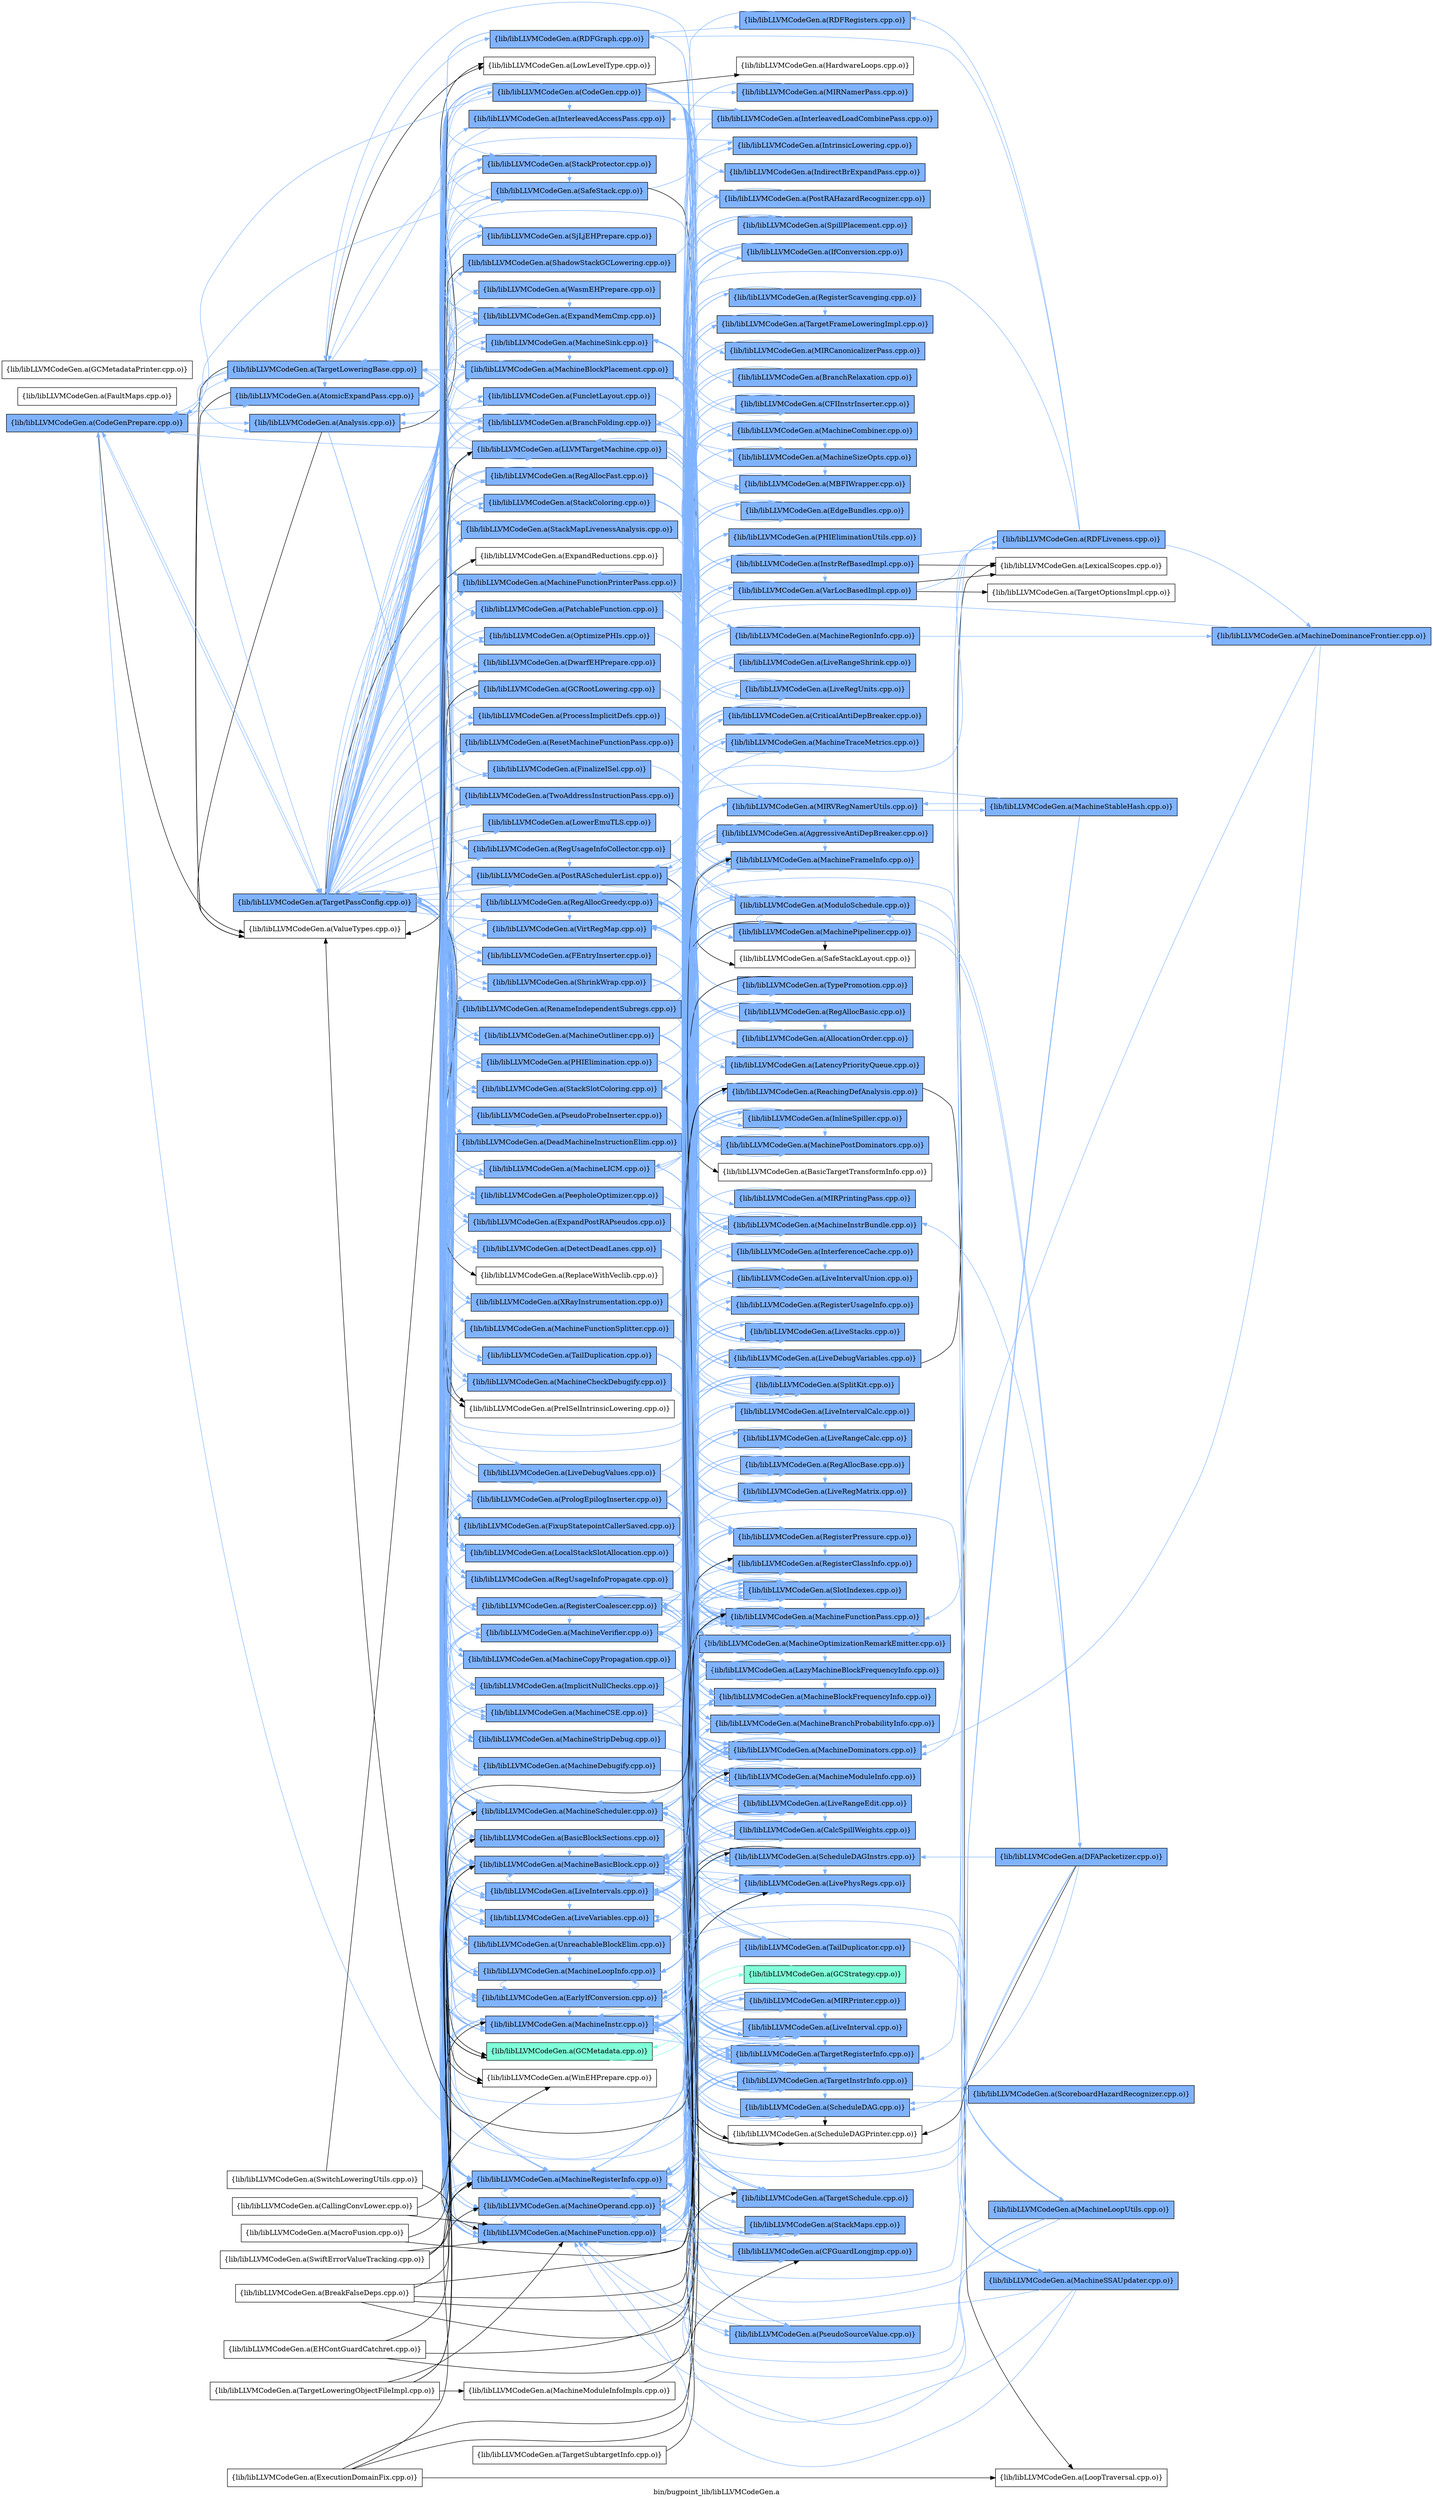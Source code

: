 digraph "bin/bugpoint_lib/libLLVMCodeGen.a" {
	label="bin/bugpoint_lib/libLLVMCodeGen.a";
	rankdir=LR;
	{ rank=same; Node0x5646d4886da8;  }
	{ rank=same; Node0x5646d488c668; Node0x5646d48898c8; Node0x5646d4896708; Node0x5646d48867b8; Node0x5646d487e798;  }
	{ rank=same; Node0x5646d489afd8; Node0x5646d489b758; Node0x5646d48a2af8; Node0x5646d488ac78; Node0x5646d487e748; Node0x5646d489e778; Node0x5646d48a3958; Node0x5646d48a0258; Node0x5646d48a1248; Node0x5646d4898e18; Node0x5646d4886948; Node0x5646d4881588; Node0x5646d487d8e8; Node0x5646d489f9e8; Node0x5646d48a2328; Node0x5646d489fad8; Node0x5646d489ada8; Node0x5646d48a0e38; Node0x5646d488eb98; Node0x5646d488f5e8; Node0x5646d4893aa8; Node0x5646d4886588; Node0x5646d488e7d8; Node0x5646d488e058; Node0x5646d488d108; Node0x5646d488c258; Node0x5646d487dac8; Node0x5646d487d2a8; Node0x5646d487cc18; Node0x5646d487c498; Node0x5646d487cc68; Node0x5646d487dbb8; Node0x5646d488e968; Node0x5646d488f778; Node0x5646d488fd68; Node0x5646d488b948; Node0x5646d488bb28; Node0x5646d4889828; Node0x5646d4887e88; Node0x5646d4888068; Node0x5646d48865d8; Node0x5646d48868f8; Node0x5646d4886b78; Node0x5646d48853b8; Node0x5646d4885138; Node0x5646d48848c8; Node0x5646d4890768; Node0x5646d48932d8; Node0x5646d48a3188; Node0x5646d48a39a8; Node0x5646d489f678; Node0x5646d48a06b8; Node0x5646d48a0ed8; Node0x5646d489ce28; Node0x5646d489de18; Node0x5646d4899048; Node0x5646d4891118; Node0x5646d48909e8; Node0x5646d4892018; Node0x5646d4891898; Node0x5646d4891e38; Node0x5646d48933c8; Node0x5646d4892ba8; Node0x5646d4892e78; Node0x5646d4893058; Node0x5646d4892b08; Node0x5646d4894fe8; Node0x5646d4894408; Node0x5646d4894228; Node0x5646d4890d58; Node0x5646d4898d78; Node0x5646d487df78; Node0x5646d487db18; Node0x5646d487f508; Node0x5646d487fb98; Node0x5646d487ef18; Node0x5646d4880a48;  }
	{ rank=same; Node0x5646d48822a8; Node0x5646d4880688; Node0x5646d489dc38; Node0x5646d489be38; Node0x5646d48990e8; Node0x5646d4890ad8; Node0x5646d4895bc8; Node0x5646d48890a8; Node0x5646d48a2008; Node0x5646d489c978; Node0x5646d489dff8; Node0x5646d48a0668; Node0x5646d489d328; Node0x5646d488d6f8; Node0x5646d489c428; Node0x5646d489ef48; Node0x5646d48a31d8; Node0x5646d489b348; Node0x5646d4892658; Node0x5646d48801d8; Node0x5646d4880b38; Node0x5646d489be88; Node0x5646d488e738; Node0x5646d488ee18; Node0x5646d4888248; Node0x5646d4899818; Node0x5646d489df58; Node0x5646d488df18; Node0x5646d4895678; Node0x5646d4888d38; Node0x5646d4886128; Node0x5646d4899f48; Node0x5646d488f9a8; Node0x5646d488f6d8; Node0x5646d488ef58; Node0x5646d489f268; Node0x5646d489efe8; Node0x5646d48894b8; Node0x5646d488d8d8; Node0x5646d488c8e8; Node0x5646d4887b18; Node0x5646d488cac8; Node0x5646d487c4e8; Node0x5646d487faf8; Node0x5646d487f4b8; Node0x5646d488fa98; Node0x5646d487e068; Node0x5646d487ef68; Node0x5646d4887578; Node0x5646d4887ca8; Node0x5646d48884c8; Node0x5646d488da68; Node0x5646d488e648; Node0x5646d488a638; Node0x5646d4889f08; Node0x5646d4889dc8; Node0x5646d488a4f8; Node0x5646d487ee78; Node0x5646d489cd88; Node0x5646d488f818; Node0x5646d48840a8; Node0x5646d4890538; Node0x5646d48914d8; Node0x5646d4894e58; Node0x5646d4893558; Node0x5646d48a0708; Node0x5646d48a2b48; Node0x5646d48a1658; Node0x5646d4899c28; Node0x5646d4891ca8; Node0x5646d48857c8; Node0x5646d4893d28; Node0x5646d48962f8; Node0x5646d48a4088; Node0x5646d489ffd8; Node0x5646d4890ee8; Node0x5646d487fe68; Node0x5646d4880638;  }
	{ rank=same; Node0x5646d4886da8;  }
	{ rank=same; Node0x5646d488c668; Node0x5646d48898c8; Node0x5646d4896708; Node0x5646d48867b8; Node0x5646d487e798;  }
	{ rank=same; Node0x5646d489afd8; Node0x5646d489b758; Node0x5646d48a2af8; Node0x5646d488ac78; Node0x5646d487e748; Node0x5646d489e778; Node0x5646d48a3958; Node0x5646d48a0258; Node0x5646d48a1248; Node0x5646d4898e18; Node0x5646d4886948; Node0x5646d4881588; Node0x5646d487d8e8; Node0x5646d489f9e8; Node0x5646d48a2328; Node0x5646d489fad8; Node0x5646d489ada8; Node0x5646d48a0e38; Node0x5646d488eb98; Node0x5646d488f5e8; Node0x5646d4893aa8; Node0x5646d4886588; Node0x5646d488e7d8; Node0x5646d488e058; Node0x5646d488d108; Node0x5646d488c258; Node0x5646d487dac8; Node0x5646d487d2a8; Node0x5646d487cc18; Node0x5646d487c498; Node0x5646d487cc68; Node0x5646d487dbb8; Node0x5646d488e968; Node0x5646d488f778; Node0x5646d488fd68; Node0x5646d488b948; Node0x5646d488bb28; Node0x5646d4889828; Node0x5646d4887e88; Node0x5646d4888068; Node0x5646d48865d8; Node0x5646d48868f8; Node0x5646d4886b78; Node0x5646d48853b8; Node0x5646d4885138; Node0x5646d48848c8; Node0x5646d4890768; Node0x5646d48932d8; Node0x5646d48a3188; Node0x5646d48a39a8; Node0x5646d489f678; Node0x5646d48a06b8; Node0x5646d48a0ed8; Node0x5646d489ce28; Node0x5646d489de18; Node0x5646d4899048; Node0x5646d4891118; Node0x5646d48909e8; Node0x5646d4892018; Node0x5646d4891898; Node0x5646d4891e38; Node0x5646d48933c8; Node0x5646d4892ba8; Node0x5646d4892e78; Node0x5646d4893058; Node0x5646d4892b08; Node0x5646d4894fe8; Node0x5646d4894408; Node0x5646d4894228; Node0x5646d4890d58; Node0x5646d4898d78; Node0x5646d487df78; Node0x5646d487db18; Node0x5646d487f508; Node0x5646d487fb98; Node0x5646d487ef18; Node0x5646d4880a48;  }
	{ rank=same; Node0x5646d48822a8; Node0x5646d4880688; Node0x5646d489dc38; Node0x5646d489be38; Node0x5646d48990e8; Node0x5646d4890ad8; Node0x5646d4895bc8; Node0x5646d48890a8; Node0x5646d48a2008; Node0x5646d489c978; Node0x5646d489dff8; Node0x5646d48a0668; Node0x5646d489d328; Node0x5646d488d6f8; Node0x5646d489c428; Node0x5646d489ef48; Node0x5646d48a31d8; Node0x5646d489b348; Node0x5646d4892658; Node0x5646d48801d8; Node0x5646d4880b38; Node0x5646d489be88; Node0x5646d488e738; Node0x5646d488ee18; Node0x5646d4888248; Node0x5646d4899818; Node0x5646d489df58; Node0x5646d488df18; Node0x5646d4895678; Node0x5646d4888d38; Node0x5646d4886128; Node0x5646d4899f48; Node0x5646d488f9a8; Node0x5646d488f6d8; Node0x5646d488ef58; Node0x5646d489f268; Node0x5646d489efe8; Node0x5646d48894b8; Node0x5646d488d8d8; Node0x5646d488c8e8; Node0x5646d4887b18; Node0x5646d488cac8; Node0x5646d487c4e8; Node0x5646d487faf8; Node0x5646d487f4b8; Node0x5646d488fa98; Node0x5646d487e068; Node0x5646d487ef68; Node0x5646d4887578; Node0x5646d4887ca8; Node0x5646d48884c8; Node0x5646d488da68; Node0x5646d488e648; Node0x5646d488a638; Node0x5646d4889f08; Node0x5646d4889dc8; Node0x5646d488a4f8; Node0x5646d487ee78; Node0x5646d489cd88; Node0x5646d488f818; Node0x5646d48840a8; Node0x5646d4890538; Node0x5646d48914d8; Node0x5646d4894e58; Node0x5646d4893558; Node0x5646d48a0708; Node0x5646d48a2b48; Node0x5646d48a1658; Node0x5646d4899c28; Node0x5646d4891ca8; Node0x5646d48857c8; Node0x5646d4893d28; Node0x5646d48962f8; Node0x5646d48a4088; Node0x5646d489ffd8; Node0x5646d4890ee8; Node0x5646d487fe68; Node0x5646d4880638;  }

	Node0x5646d4886da8 [shape=record,shape=box,group=2,style=filled,fillcolor="0.600000 0.5 1",label="{lib/libLLVMCodeGen.a(CodeGenPrepare.cpp.o)}"];
	Node0x5646d4886da8 -> Node0x5646d488c668[color="0.600000 0.5 1"];
	Node0x5646d4886da8 -> Node0x5646d48898c8[color="0.600000 0.5 1"];
	Node0x5646d4886da8 -> Node0x5646d4896708[color="0.600000 0.5 1"];
	Node0x5646d4886da8 -> Node0x5646d48867b8[color="0.600000 0.5 1"];
	Node0x5646d4886da8 -> Node0x5646d487e798;
	Node0x5646d4886948 [shape=record,shape=box,group=2,style=filled,fillcolor="0.600000 0.5 1",label="{lib/libLLVMCodeGen.a(ExpandMemCmp.cpp.o)}"];
	Node0x5646d4886948 -> Node0x5646d48898c8[color="0.600000 0.5 1"];
	Node0x5646d4886948 -> Node0x5646d48867b8[color="0.600000 0.5 1"];
	Node0x5646d4889dc8 [shape=record,shape=box,group=0,label="{lib/libLLVMCodeGen.a(HardwareLoops.cpp.o)}"];
	Node0x5646d488f5e8 [shape=record,shape=box,group=2,style=filled,fillcolor="0.600000 0.5 1",label="{lib/libLLVMCodeGen.a(SafeStack.cpp.o)}"];
	Node0x5646d488f5e8 -> Node0x5646d48898c8[color="0.600000 0.5 1"];
	Node0x5646d488f5e8 -> Node0x5646d4886da8[color="0.600000 0.5 1"];
	Node0x5646d488f5e8 -> Node0x5646d4888d38[color="0.600000 0.5 1"];
	Node0x5646d488f5e8 -> Node0x5646d4886128;
	Node0x5646d488f5e8 -> Node0x5646d48867b8[color="0.600000 0.5 1"];
	Node0x5646d4886ee8 [shape=record,shape=box,group=0,label="{lib/libLLVMCodeGen.a(FaultMaps.cpp.o)}"];
	Node0x5646d489e778 [shape=record,shape=box,group=2,style=filled,fillcolor="0.600000 0.5 1",label="{lib/libLLVMCodeGen.a(MachineFunction.cpp.o)}"];
	Node0x5646d489e778 -> Node0x5646d489b758[color="0.600000 0.5 1"];
	Node0x5646d489e778 -> Node0x5646d489dff8[color="0.600000 0.5 1"];
	Node0x5646d489e778 -> Node0x5646d48a2af8[color="0.600000 0.5 1"];
	Node0x5646d489e778 -> Node0x5646d48a2008[color="0.600000 0.5 1"];
	Node0x5646d489e778 -> Node0x5646d48a3958[color="0.600000 0.5 1"];
	Node0x5646d489e778 -> Node0x5646d48a0258[color="0.600000 0.5 1"];
	Node0x5646d489e778 -> Node0x5646d48a0668[color="0.600000 0.5 1"];
	Node0x5646d489e778 -> Node0x5646d4890ad8[color="0.600000 0.5 1"];
	Node0x5646d489e778 -> Node0x5646d487fb98;
	Node0x5646d489ef48 [shape=record,shape=box,group=2,style=filled,fillcolor="0.600000 0.5 1",label="{lib/libLLVMCodeGen.a(MachineFunctionPass.cpp.o)}"];
	Node0x5646d489ef48 -> Node0x5646d489f9e8[color="0.600000 0.5 1"];
	Node0x5646d489ef48 -> Node0x5646d48a2008[color="0.600000 0.5 1"];
	Node0x5646d489ef48 -> Node0x5646d48a31d8[color="0.600000 0.5 1"];
	Node0x5646d48a2af8 [shape=record,shape=box,group=2,style=filled,fillcolor="0.600000 0.5 1",label="{lib/libLLVMCodeGen.a(MachineInstr.cpp.o)}"];
	Node0x5646d48a2af8 -> Node0x5646d489b758[color="0.600000 0.5 1"];
	Node0x5646d48a2af8 -> Node0x5646d489e778[color="0.600000 0.5 1"];
	Node0x5646d48a2af8 -> Node0x5646d48a3958[color="0.600000 0.5 1"];
	Node0x5646d48a2af8 -> Node0x5646d48a0258[color="0.600000 0.5 1"];
	Node0x5646d48a2af8 -> Node0x5646d4895bc8[color="0.600000 0.5 1"];
	Node0x5646d48a2af8 -> Node0x5646d4890ad8[color="0.600000 0.5 1"];
	Node0x5646d48a3fe8 [shape=record,shape=box,group=0,label="{lib/libLLVMCodeGen.a(MachineModuleInfoImpls.cpp.o)}"];
	Node0x5646d48a3fe8 -> Node0x5646d48a2008;
	Node0x5646d4895bc8 [shape=record,shape=box,group=2,style=filled,fillcolor="0.600000 0.5 1",label="{lib/libLLVMCodeGen.a(StackMaps.cpp.o)}"];
	Node0x5646d4895bc8 -> Node0x5646d489e778[color="0.600000 0.5 1"];
	Node0x5646d4895bc8 -> Node0x5646d48a2af8[color="0.600000 0.5 1"];
	Node0x5646d4895bc8 -> Node0x5646d4890ad8[color="0.600000 0.5 1"];
	Node0x5646d489b758 [shape=record,shape=box,group=2,style=filled,fillcolor="0.600000 0.5 1",label="{lib/libLLVMCodeGen.a(MachineBasicBlock.cpp.o)}"];
	Node0x5646d489b758 -> Node0x5646d4881588[color="0.600000 0.5 1"];
	Node0x5646d489b758 -> Node0x5646d48822a8[color="0.600000 0.5 1"];
	Node0x5646d489b758 -> Node0x5646d4880688[color="0.600000 0.5 1"];
	Node0x5646d489b758 -> Node0x5646d487d8e8[color="0.600000 0.5 1"];
	Node0x5646d489b758 -> Node0x5646d489dc38[color="0.600000 0.5 1"];
	Node0x5646d489b758 -> Node0x5646d489e778[color="0.600000 0.5 1"];
	Node0x5646d489b758 -> Node0x5646d489be38[color="0.600000 0.5 1"];
	Node0x5646d489b758 -> Node0x5646d48a2af8[color="0.600000 0.5 1"];
	Node0x5646d489b758 -> Node0x5646d48a2328[color="0.600000 0.5 1"];
	Node0x5646d489b758 -> Node0x5646d48a0258[color="0.600000 0.5 1"];
	Node0x5646d489b758 -> Node0x5646d48990e8[color="0.600000 0.5 1"];
	Node0x5646d489b758 -> Node0x5646d4890ad8[color="0.600000 0.5 1"];
	Node0x5646d48a0258 [shape=record,shape=box,group=2,style=filled,fillcolor="0.600000 0.5 1",label="{lib/libLLVMCodeGen.a(MachineRegisterInfo.cpp.o)}"];
	Node0x5646d48a0258 -> Node0x5646d489b758[color="0.600000 0.5 1"];
	Node0x5646d48a0258 -> Node0x5646d489e778[color="0.600000 0.5 1"];
	Node0x5646d48a0258 -> Node0x5646d48a2af8[color="0.600000 0.5 1"];
	Node0x5646d48a0258 -> Node0x5646d48a3958[color="0.600000 0.5 1"];
	Node0x5646d48a0258 -> Node0x5646d4890ad8[color="0.600000 0.5 1"];
	Node0x5646d487faf8 [shape=record,shape=box,group=2,style=filled,fillcolor="0.600000 0.5 1",label="{lib/libLLVMCodeGen.a(LiveRegMatrix.cpp.o)}"];
	Node0x5646d487faf8 -> Node0x5646d4881588[color="0.600000 0.5 1"];
	Node0x5646d487faf8 -> Node0x5646d48822a8[color="0.600000 0.5 1"];
	Node0x5646d487faf8 -> Node0x5646d487f4b8[color="0.600000 0.5 1"];
	Node0x5646d487faf8 -> Node0x5646d489ef48[color="0.600000 0.5 1"];
	Node0x5646d487faf8 -> Node0x5646d487db18[color="0.600000 0.5 1"];
	Node0x5646d48a3958 [shape=record,shape=box,group=2,style=filled,fillcolor="0.600000 0.5 1",label="{lib/libLLVMCodeGen.a(MachineOperand.cpp.o)}"];
	Node0x5646d48a3958 -> Node0x5646d489b758[color="0.600000 0.5 1"];
	Node0x5646d48a3958 -> Node0x5646d489e778[color="0.600000 0.5 1"];
	Node0x5646d48a3958 -> Node0x5646d48a0258[color="0.600000 0.5 1"];
	Node0x5646d48a3958 -> Node0x5646d489d328[color="0.600000 0.5 1"];
	Node0x5646d48a3958 -> Node0x5646d48a0668[color="0.600000 0.5 1"];
	Node0x5646d48a3958 -> Node0x5646d4890ad8[color="0.600000 0.5 1"];
	Node0x5646d4890ad8 [shape=record,shape=box,group=2,style=filled,fillcolor="0.600000 0.5 1",label="{lib/libLLVMCodeGen.a(TargetRegisterInfo.cpp.o)}"];
	Node0x5646d4890ad8 -> Node0x5646d489b758[color="0.600000 0.5 1"];
	Node0x5646d4890ad8 -> Node0x5646d48a2af8[color="0.600000 0.5 1"];
	Node0x5646d4890ad8 -> Node0x5646d48a0258[color="0.600000 0.5 1"];
	Node0x5646d4890ad8 -> Node0x5646d4895678[color="0.600000 0.5 1"];
	Node0x5646d488adb8 [shape=record,shape=box,group=0,label="{lib/libLLVMCodeGen.a(CallingConvLower.cpp.o)}"];
	Node0x5646d488adb8 -> Node0x5646d489dff8;
	Node0x5646d488adb8 -> Node0x5646d489e778;
	Node0x5646d4888d38 [shape=record,shape=box,group=2,style=filled,fillcolor="0.600000 0.5 1",label="{lib/libLLVMCodeGen.a(IntrinsicLowering.cpp.o)}"];
	Node0x5646d4888d38 -> Node0x5646d48898c8[color="0.600000 0.5 1"];
	Node0x5646d489dff8 [shape=record,shape=box,group=2,style=filled,fillcolor="0.600000 0.5 1",label="{lib/libLLVMCodeGen.a(MachineFrameInfo.cpp.o)}"];
	Node0x5646d489dff8 -> Node0x5646d48a0258[color="0.600000 0.5 1"];
	Node0x5646d4896708 [shape=record,shape=box,group=2,style=filled,fillcolor="0.600000 0.5 1",label="{lib/libLLVMCodeGen.a(TargetLoweringBase.cpp.o)}"];
	Node0x5646d4896708 -> Node0x5646d488c668[color="0.600000 0.5 1"];
	Node0x5646d4896708 -> Node0x5646d48898c8[color="0.600000 0.5 1"];
	Node0x5646d4896708 -> Node0x5646d4886da8[color="0.600000 0.5 1"];
	Node0x5646d4896708 -> Node0x5646d488ac78[color="0.600000 0.5 1"];
	Node0x5646d4896708 -> Node0x5646d487e748[color="0.600000 0.5 1"];
	Node0x5646d4896708 -> Node0x5646d489afd8;
	Node0x5646d4896708 -> Node0x5646d489b758[color="0.600000 0.5 1"];
	Node0x5646d4896708 -> Node0x5646d489e778[color="0.600000 0.5 1"];
	Node0x5646d4896708 -> Node0x5646d48a2af8[color="0.600000 0.5 1"];
	Node0x5646d4896708 -> Node0x5646d48a3958[color="0.600000 0.5 1"];
	Node0x5646d4896708 -> Node0x5646d48a0258[color="0.600000 0.5 1"];
	Node0x5646d4896708 -> Node0x5646d48a1248[color="0.600000 0.5 1"];
	Node0x5646d4896708 -> Node0x5646d487e798;
	Node0x5646d487e798 [shape=record,shape=box,group=0,label="{lib/libLLVMCodeGen.a(ValueTypes.cpp.o)}"];
	Node0x5646d4880688 [shape=record,shape=box,group=2,style=filled,fillcolor="0.600000 0.5 1",label="{lib/libLLVMCodeGen.a(LivePhysRegs.cpp.o)}"];
	Node0x5646d4880688 -> Node0x5646d489b758[color="0.600000 0.5 1"];
	Node0x5646d4880688 -> Node0x5646d48a2af8[color="0.600000 0.5 1"];
	Node0x5646d4880688 -> Node0x5646d48a0258[color="0.600000 0.5 1"];
	Node0x5646d4880688 -> Node0x5646d4890ad8[color="0.600000 0.5 1"];
	Node0x5646d487d8e8 [shape=record,shape=box,group=2,style=filled,fillcolor="0.600000 0.5 1",label="{lib/libLLVMCodeGen.a(LiveVariables.cpp.o)}"];
	Node0x5646d487d8e8 -> Node0x5646d489b758[color="0.600000 0.5 1"];
	Node0x5646d487d8e8 -> Node0x5646d489ef48[color="0.600000 0.5 1"];
	Node0x5646d487d8e8 -> Node0x5646d48a2af8[color="0.600000 0.5 1"];
	Node0x5646d487d8e8 -> Node0x5646d48a0258[color="0.600000 0.5 1"];
	Node0x5646d487d8e8 -> Node0x5646d487df78[color="0.600000 0.5 1"];
	Node0x5646d489dc38 [shape=record,shape=box,group=2,style=filled,fillcolor="0.600000 0.5 1",label="{lib/libLLVMCodeGen.a(MachineDominators.cpp.o)}"];
	Node0x5646d489dc38 -> Node0x5646d4898e18[color="0.600000 0.5 1"];
	Node0x5646d489dc38 -> Node0x5646d48894b8[color="0.600000 0.5 1"];
	Node0x5646d489dc38 -> Node0x5646d489b758[color="0.600000 0.5 1"];
	Node0x5646d489dc38 -> Node0x5646d489ef48[color="0.600000 0.5 1"];
	Node0x5646d4895678 [shape=record,shape=box,group=2,style=filled,fillcolor="0.600000 0.5 1",label="{lib/libLLVMCodeGen.a(TargetInstrInfo.cpp.o)}"];
	Node0x5646d4895678 -> Node0x5646d489b758[color="0.600000 0.5 1"];
	Node0x5646d4895678 -> Node0x5646d489e778[color="0.600000 0.5 1"];
	Node0x5646d4895678 -> Node0x5646d48a2af8[color="0.600000 0.5 1"];
	Node0x5646d4895678 -> Node0x5646d48a3958[color="0.600000 0.5 1"];
	Node0x5646d4895678 -> Node0x5646d48a0258[color="0.600000 0.5 1"];
	Node0x5646d4895678 -> Node0x5646d4888248[color="0.600000 0.5 1"];
	Node0x5646d4895678 -> Node0x5646d4895bc8[color="0.600000 0.5 1"];
	Node0x5646d4895678 -> Node0x5646d4897338[color="0.600000 0.5 1"];
	Node0x5646d4895678 -> Node0x5646d4892658[color="0.600000 0.5 1"];
	Node0x5646d48962f8 [shape=record,shape=box,group=2,style=filled,fillcolor="0.600000 0.5 1",label="{lib/libLLVMCodeGen.a(TargetFrameLoweringImpl.cpp.o)}"];
	Node0x5646d48962f8 -> Node0x5646d4889f08[color="0.600000 0.5 1"];
	Node0x5646d48962f8 -> Node0x5646d489dff8[color="0.600000 0.5 1"];
	Node0x5646d48962f8 -> Node0x5646d48a0258[color="0.600000 0.5 1"];
	Node0x5646d4892d88 [shape=record,shape=box,group=0,label="{lib/libLLVMCodeGen.a(TargetOptionsImpl.cpp.o)}"];
	Node0x5646d4892388 [shape=record,shape=box,group=0,label="{lib/libLLVMCodeGen.a(TargetSubtargetInfo.cpp.o)}"];
	Node0x5646d4892388 -> Node0x5646d4892658;
	Node0x5646d488c668 [shape=record,shape=box,group=2,style=filled,fillcolor="0.600000 0.5 1",label="{lib/libLLVMCodeGen.a(Analysis.cpp.o)}"];
	Node0x5646d488c668 -> Node0x5646d489afd8;
	Node0x5646d488c668 -> Node0x5646d489b758[color="0.600000 0.5 1"];
	Node0x5646d488c668 -> Node0x5646d48a2af8[color="0.600000 0.5 1"];
	Node0x5646d488c668 -> Node0x5646d487e798;
	Node0x5646d489afd8 [shape=record,shape=box,group=0,label="{lib/libLLVMCodeGen.a(LowLevelType.cpp.o)}"];
	Node0x5646d489daf8 [shape=record,shape=box,group=0,label="{lib/libLLVMCodeGen.a(MacroFusion.cpp.o)}"];
	Node0x5646d489daf8 -> Node0x5646d489fad8;
	Node0x5646d489daf8 -> Node0x5646d4899818;
	Node0x5646d48898c8 [shape=record,shape=box,group=2,style=filled,fillcolor="0.600000 0.5 1",label="{lib/libLLVMCodeGen.a(AtomicExpandPass.cpp.o)}"];
	Node0x5646d48898c8 -> Node0x5646d48867b8[color="0.600000 0.5 1"];
	Node0x5646d48898c8 -> Node0x5646d487e798;
	Node0x5646d48890a8 [shape=record,shape=box,group=0,label="{lib/libLLVMCodeGen.a(BasicTargetTransformInfo.cpp.o)}"];
	Node0x5646d4888978 [shape=record,shape=box,group=0,label="{lib/libLLVMCodeGen.a(BreakFalseDeps.cpp.o)}"];
	Node0x5646d4888978 -> Node0x5646d4880688;
	Node0x5646d4888978 -> Node0x5646d489ef48;
	Node0x5646d4888978 -> Node0x5646d48a3958;
	Node0x5646d4888978 -> Node0x5646d488cac8;
	Node0x5646d4888978 -> Node0x5646d488e738;
	Node0x5646d488a638 [shape=record,shape=box,group=2,style=filled,fillcolor="0.600000 0.5 1",label="{lib/libLLVMCodeGen.a(CFGuardLongjmp.cpp.o)}"];
	Node0x5646d488a638 -> Node0x5646d489e778[color="0.600000 0.5 1"];
	Node0x5646d488a638 -> Node0x5646d489ef48[color="0.600000 0.5 1"];
	Node0x5646d488a638 -> Node0x5646d48a2af8[color="0.600000 0.5 1"];
	Node0x5646d4889f08 [shape=record,shape=box,group=2,style=filled,fillcolor="0.600000 0.5 1",label="{lib/libLLVMCodeGen.a(CFIInstrInserter.cpp.o)}"];
	Node0x5646d4889f08 -> Node0x5646d489b758[color="0.600000 0.5 1"];
	Node0x5646d4889f08 -> Node0x5646d489e778[color="0.600000 0.5 1"];
	Node0x5646d4889f08 -> Node0x5646d489ef48[color="0.600000 0.5 1"];
	Node0x5646d4889f08 -> Node0x5646d48a2af8[color="0.600000 0.5 1"];
	Node0x5646d4898e18 [shape=record,shape=box,group=2,style=filled,fillcolor="0.600000 0.5 1",label="{lib/libLLVMCodeGen.a(EarlyIfConversion.cpp.o)}"];
	Node0x5646d4898e18 -> Node0x5646d489b758[color="0.600000 0.5 1"];
	Node0x5646d4898e18 -> Node0x5646d489c428[color="0.600000 0.5 1"];
	Node0x5646d4898e18 -> Node0x5646d489dc38[color="0.600000 0.5 1"];
	Node0x5646d4898e18 -> Node0x5646d489ef48[color="0.600000 0.5 1"];
	Node0x5646d4898e18 -> Node0x5646d48a2af8[color="0.600000 0.5 1"];
	Node0x5646d4898e18 -> Node0x5646d48a2328[color="0.600000 0.5 1"];
	Node0x5646d4898e18 -> Node0x5646d48a3958[color="0.600000 0.5 1"];
	Node0x5646d4898e18 -> Node0x5646d48a31d8[color="0.600000 0.5 1"];
	Node0x5646d4898e18 -> Node0x5646d48a0258[color="0.600000 0.5 1"];
	Node0x5646d4898e18 -> Node0x5646d489b348[color="0.600000 0.5 1"];
	Node0x5646d4898e18 -> Node0x5646d4892658[color="0.600000 0.5 1"];
	Node0x5646d4888298 [shape=record,shape=box,group=0,label="{lib/libLLVMCodeGen.a(EHContGuardCatchret.cpp.o)}"];
	Node0x5646d4888298 -> Node0x5646d488a638;
	Node0x5646d4888298 -> Node0x5646d489b758;
	Node0x5646d4888298 -> Node0x5646d489ef48;
	Node0x5646d4886218 [shape=record,shape=box,group=0,label="{lib/libLLVMCodeGen.a(ExecutionDomainFix.cpp.o)}"];
	Node0x5646d4886218 -> Node0x5646d487e018;
	Node0x5646d4886218 -> Node0x5646d489ef48;
	Node0x5646d4886218 -> Node0x5646d48a0258;
	Node0x5646d4886218 -> Node0x5646d488cac8;
	Node0x5646d488a4f8 [shape=record,shape=box,group=2,style=filled,fillcolor="0.600000 0.5 1",label="{lib/libLLVMCodeGen.a(IndirectBrExpandPass.cpp.o)}"];
	Node0x5646d488a4f8 -> Node0x5646d48867b8[color="0.600000 0.5 1"];
	Node0x5646d488ac78 [shape=record,shape=box,group=2,style=filled,fillcolor="0.600000 0.5 1",label="{lib/libLLVMCodeGen.a(InterleavedAccessPass.cpp.o)}"];
	Node0x5646d488ac78 -> Node0x5646d48867b8[color="0.600000 0.5 1"];
	Node0x5646d487ee78 [shape=record,shape=box,group=2,style=filled,fillcolor="0.600000 0.5 1",label="{lib/libLLVMCodeGen.a(LiveRangeShrink.cpp.o)}"];
	Node0x5646d487ee78 -> Node0x5646d489b758[color="0.600000 0.5 1"];
	Node0x5646d487ee78 -> Node0x5646d489ef48[color="0.600000 0.5 1"];
	Node0x5646d487ee78 -> Node0x5646d48a2af8[color="0.600000 0.5 1"];
	Node0x5646d487ee78 -> Node0x5646d48a0258[color="0.600000 0.5 1"];
	Node0x5646d487e748 [shape=record,shape=box,group=2,style=filled,fillcolor="0.600000 0.5 1",label="{lib/libLLVMCodeGen.a(LLVMTargetMachine.cpp.o)}"];
	Node0x5646d487e748 -> Node0x5646d48890a8;
	Node0x5646d487e748 -> Node0x5646d4886da8[color="0.600000 0.5 1"];
	Node0x5646d487e748 -> Node0x5646d48a2008[color="0.600000 0.5 1"];
	Node0x5646d487e748 -> Node0x5646d489c978[color="0.600000 0.5 1"];
	Node0x5646d487e748 -> Node0x5646d4896708[color="0.600000 0.5 1"];
	Node0x5646d487e748 -> Node0x5646d48867b8[color="0.600000 0.5 1"];
	Node0x5646d487e748 -> Node0x5646d487e798;
	Node0x5646d489cd88 [shape=record,shape=box,group=2,style=filled,fillcolor="0.600000 0.5 1",label="{lib/libLLVMCodeGen.a(MachineCombiner.cpp.o)}"];
	Node0x5646d489cd88 -> Node0x5646d48894b8[color="0.600000 0.5 1"];
	Node0x5646d489cd88 -> Node0x5646d489b758[color="0.600000 0.5 1"];
	Node0x5646d489cd88 -> Node0x5646d489dc38[color="0.600000 0.5 1"];
	Node0x5646d489cd88 -> Node0x5646d489e778[color="0.600000 0.5 1"];
	Node0x5646d489cd88 -> Node0x5646d489ef48[color="0.600000 0.5 1"];
	Node0x5646d489cd88 -> Node0x5646d48a2af8[color="0.600000 0.5 1"];
	Node0x5646d489cd88 -> Node0x5646d48a2328[color="0.600000 0.5 1"];
	Node0x5646d489cd88 -> Node0x5646d48a0258[color="0.600000 0.5 1"];
	Node0x5646d489cd88 -> Node0x5646d489f268[color="0.600000 0.5 1"];
	Node0x5646d489cd88 -> Node0x5646d489b348[color="0.600000 0.5 1"];
	Node0x5646d489cd88 -> Node0x5646d488e738[color="0.600000 0.5 1"];
	Node0x5646d489cd88 -> Node0x5646d4892658[color="0.600000 0.5 1"];
	Node0x5646d489fad8 [shape=record,shape=box,group=2,style=filled,fillcolor="0.600000 0.5 1",label="{lib/libLLVMCodeGen.a(MachineScheduler.cpp.o)}"];
	Node0x5646d489fad8 -> Node0x5646d4881588[color="0.600000 0.5 1"];
	Node0x5646d489fad8 -> Node0x5646d48822a8[color="0.600000 0.5 1"];
	Node0x5646d489fad8 -> Node0x5646d489b758[color="0.600000 0.5 1"];
	Node0x5646d489fad8 -> Node0x5646d489dc38[color="0.600000 0.5 1"];
	Node0x5646d489fad8 -> Node0x5646d489e778[color="0.600000 0.5 1"];
	Node0x5646d489fad8 -> Node0x5646d489ef48[color="0.600000 0.5 1"];
	Node0x5646d489fad8 -> Node0x5646d48a2af8[color="0.600000 0.5 1"];
	Node0x5646d489fad8 -> Node0x5646d48a2328[color="0.600000 0.5 1"];
	Node0x5646d489fad8 -> Node0x5646d489ada8[color="0.600000 0.5 1"];
	Node0x5646d489fad8 -> Node0x5646d488e738[color="0.600000 0.5 1"];
	Node0x5646d489fad8 -> Node0x5646d488ee18[color="0.600000 0.5 1"];
	Node0x5646d489fad8 -> Node0x5646d4888248[color="0.600000 0.5 1"];
	Node0x5646d489fad8 -> Node0x5646d4899818[color="0.600000 0.5 1"];
	Node0x5646d489fad8 -> Node0x5646d48990e8[color="0.600000 0.5 1"];
	Node0x5646d489fad8 -> Node0x5646d48867b8[color="0.600000 0.5 1"];
	Node0x5646d489fad8 -> Node0x5646d4892658[color="0.600000 0.5 1"];
	Node0x5646d48a0e38 [shape=record,shape=box,group=2,style=filled,fillcolor="0.600000 0.5 1",label="{lib/libLLVMCodeGen.a(PseudoProbeInserter.cpp.o)}"];
	Node0x5646d48a0e38 -> Node0x5646d489b758[color="0.600000 0.5 1"];
	Node0x5646d48a0e38 -> Node0x5646d489e778[color="0.600000 0.5 1"];
	Node0x5646d48a0e38 -> Node0x5646d489ef48[color="0.600000 0.5 1"];
	Node0x5646d48a0e38 -> Node0x5646d48a2af8[color="0.600000 0.5 1"];
	Node0x5646d48a0e38 -> Node0x5646d48867b8[color="0.600000 0.5 1"];
	Node0x5646d488cac8 [shape=record,shape=box,group=2,style=filled,fillcolor="0.600000 0.5 1",label="{lib/libLLVMCodeGen.a(ReachingDefAnalysis.cpp.o)}"];
	Node0x5646d488cac8 -> Node0x5646d4880688[color="0.600000 0.5 1"];
	Node0x5646d488cac8 -> Node0x5646d487e018;
	Node0x5646d488cac8 -> Node0x5646d489b758[color="0.600000 0.5 1"];
	Node0x5646d488cac8 -> Node0x5646d489ef48[color="0.600000 0.5 1"];
	Node0x5646d488cac8 -> Node0x5646d48a2af8[color="0.600000 0.5 1"];
	Node0x5646d4896ed8 [shape=record,shape=box,group=0,label="{lib/libLLVMCodeGen.a(TargetLoweringObjectFileImpl.cpp.o)}"];
	Node0x5646d4896ed8 -> Node0x5646d489b758;
	Node0x5646d4896ed8 -> Node0x5646d489e778;
	Node0x5646d4896ed8 -> Node0x5646d48a3fe8;
	Node0x5646d4896ed8 -> Node0x5646d4893aa8;
	Node0x5646d48867b8 [shape=record,shape=box,group=2,style=filled,fillcolor="0.600000 0.5 1",label="{lib/libLLVMCodeGen.a(TargetPassConfig.cpp.o)}"];
	Node0x5646d48867b8 -> Node0x5646d4886da8[color="0.600000 0.5 1"];
	Node0x5646d48867b8 -> Node0x5646d4898e18[color="0.600000 0.5 1"];
	Node0x5646d48867b8 -> Node0x5646d4886948[color="0.600000 0.5 1"];
	Node0x5646d48867b8 -> Node0x5646d4881588[color="0.600000 0.5 1"];
	Node0x5646d48867b8 -> Node0x5646d487d8e8[color="0.600000 0.5 1"];
	Node0x5646d48867b8 -> Node0x5646d489f9e8[color="0.600000 0.5 1"];
	Node0x5646d48867b8 -> Node0x5646d48a2328[color="0.600000 0.5 1"];
	Node0x5646d48867b8 -> Node0x5646d489fad8[color="0.600000 0.5 1"];
	Node0x5646d48867b8 -> Node0x5646d489ada8[color="0.600000 0.5 1"];
	Node0x5646d48867b8 -> Node0x5646d48a0e38[color="0.600000 0.5 1"];
	Node0x5646d48867b8 -> Node0x5646d488eb98[color="0.600000 0.5 1"];
	Node0x5646d48867b8 -> Node0x5646d488f5e8[color="0.600000 0.5 1"];
	Node0x5646d48867b8 -> Node0x5646d4893aa8[color="0.600000 0.5 1"];
	Node0x5646d48867b8 -> Node0x5646d4886588[color="0.600000 0.5 1"];
	Node0x5646d48867b8 -> Node0x5646d488e7d8[color="0.600000 0.5 1"];
	Node0x5646d48867b8 -> Node0x5646d488e058[color="0.600000 0.5 1"];
	Node0x5646d48867b8 -> Node0x5646d488d108[color="0.600000 0.5 1"];
	Node0x5646d48867b8 -> Node0x5646d488c258[color="0.600000 0.5 1"];
	Node0x5646d48867b8 -> Node0x5646d487dac8[color="0.600000 0.5 1"];
	Node0x5646d48867b8 -> Node0x5646d487d2a8[color="0.600000 0.5 1"];
	Node0x5646d48867b8 -> Node0x5646d487cc18[color="0.600000 0.5 1"];
	Node0x5646d48867b8 -> Node0x5646d487c498[color="0.600000 0.5 1"];
	Node0x5646d48867b8 -> Node0x5646d487cc68[color="0.600000 0.5 1"];
	Node0x5646d48867b8 -> Node0x5646d487dbb8[color="0.600000 0.5 1"];
	Node0x5646d48867b8 -> Node0x5646d488e968[color="0.600000 0.5 1"];
	Node0x5646d48867b8 -> Node0x5646d488f778[color="0.600000 0.5 1"];
	Node0x5646d48867b8 -> Node0x5646d488fd68[color="0.600000 0.5 1"];
	Node0x5646d48867b8 -> Node0x5646d488b948[color="0.600000 0.5 1"];
	Node0x5646d48867b8 -> Node0x5646d488bb28[color="0.600000 0.5 1"];
	Node0x5646d48867b8 -> Node0x5646d4889828[color="0.600000 0.5 1"];
	Node0x5646d48867b8 -> Node0x5646d4887e88[color="0.600000 0.5 1"];
	Node0x5646d48867b8 -> Node0x5646d4888068[color="0.600000 0.5 1"];
	Node0x5646d48867b8 -> Node0x5646d48865d8[color="0.600000 0.5 1"];
	Node0x5646d48867b8 -> Node0x5646d48868f8[color="0.600000 0.5 1"];
	Node0x5646d48867b8 -> Node0x5646d4886b78[color="0.600000 0.5 1"];
	Node0x5646d48867b8 -> Node0x5646d48853b8[color="0.600000 0.5 1"];
	Node0x5646d48867b8 -> Node0x5646d4885138;
	Node0x5646d48867b8 -> Node0x5646d48848c8[color="0.600000 0.5 1"];
	Node0x5646d48867b8 -> Node0x5646d4890768[color="0.600000 0.5 1"];
	Node0x5646d48867b8 -> Node0x5646d48932d8[color="0.600000 0.5 1"];
	Node0x5646d48867b8 -> Node0x5646d48a3188[color="0.600000 0.5 1"];
	Node0x5646d48867b8 -> Node0x5646d48a39a8[color="0.600000 0.5 1"];
	Node0x5646d48867b8 -> Node0x5646d489f678[color="0.600000 0.5 1"];
	Node0x5646d48867b8 -> Node0x5646d48a06b8[color="0.600000 0.5 1"];
	Node0x5646d48867b8 -> Node0x5646d48a0ed8[color="0.600000 0.5 1"];
	Node0x5646d48867b8 -> Node0x5646d489ce28;
	Node0x5646d48867b8 -> Node0x5646d489de18[color="0.600000 0.5 1"];
	Node0x5646d48867b8 -> Node0x5646d4899048[color="0.600000 0.5 1"];
	Node0x5646d48867b8 -> Node0x5646d4891118[color="0.600000 0.5 1"];
	Node0x5646d48867b8 -> Node0x5646d48909e8[color="0.600000 0.5 1"];
	Node0x5646d48867b8 -> Node0x5646d4892018[color="0.600000 0.5 1"];
	Node0x5646d48867b8 -> Node0x5646d4891898[color="0.600000 0.5 1"];
	Node0x5646d48867b8 -> Node0x5646d4891e38[color="0.600000 0.5 1"];
	Node0x5646d48867b8 -> Node0x5646d48933c8[color="0.600000 0.5 1"];
	Node0x5646d48867b8 -> Node0x5646d4892ba8[color="0.600000 0.5 1"];
	Node0x5646d48867b8 -> Node0x5646d4892e78[color="0.600000 0.5 1"];
	Node0x5646d48867b8 -> Node0x5646d4893058[color="0.600000 0.5 1"];
	Node0x5646d48867b8 -> Node0x5646d4892b08;
	Node0x5646d48867b8 -> Node0x5646d4894fe8;
	Node0x5646d48867b8 -> Node0x5646d4894408[color="0.600000 0.5 1"];
	Node0x5646d48867b8 -> Node0x5646d4894228[color="0.600000 0.5 1"];
	Node0x5646d48867b8 -> Node0x5646d4890d58[color="0.600000 0.5 1"];
	Node0x5646d48867b8 -> Node0x5646d4898d78[color="0.600000 0.5 1"];
	Node0x5646d48867b8 -> Node0x5646d487df78[color="0.600000 0.5 1"];
	Node0x5646d48867b8 -> Node0x5646d487db18[color="0.600000 0.5 1"];
	Node0x5646d48867b8 -> Node0x5646d487f508[color="0.600000 0.5 1"];
	Node0x5646d48867b8 -> Node0x5646d487fb98;
	Node0x5646d48867b8 -> Node0x5646d487ef18[color="0.600000 0.5 1"];
	Node0x5646d48867b8 -> Node0x5646d4880a48[color="0.600000 0.5 1"];
	Node0x5646d48a2008 [shape=record,shape=box,group=2,style=filled,fillcolor="0.600000 0.5 1",label="{lib/libLLVMCodeGen.a(MachineModuleInfo.cpp.o)}"];
	Node0x5646d48a2008 -> Node0x5646d488a638[color="0.600000 0.5 1"];
	Node0x5646d48a2008 -> Node0x5646d487e748[color="0.600000 0.5 1"];
	Node0x5646d48a2008 -> Node0x5646d489e778[color="0.600000 0.5 1"];
	Node0x5646d48a2328 [shape=record,shape=box,group=2,style=filled,fillcolor="0.600000 0.5 1",label="{lib/libLLVMCodeGen.a(MachineLoopInfo.cpp.o)}"];
	Node0x5646d48a2328 -> Node0x5646d4898e18[color="0.600000 0.5 1"];
	Node0x5646d48a2328 -> Node0x5646d489b758[color="0.600000 0.5 1"];
	Node0x5646d48a2328 -> Node0x5646d489dc38[color="0.600000 0.5 1"];
	Node0x5646d48a2328 -> Node0x5646d489ef48[color="0.600000 0.5 1"];
	Node0x5646d48a2328 -> Node0x5646d48a2af8[color="0.600000 0.5 1"];
	Node0x5646d48a2328 -> Node0x5646d48a0258[color="0.600000 0.5 1"];
	Node0x5646d4887b18 [shape=record,shape=box,group=2,style=filled,fillcolor="0.600000 0.5 1",label="{lib/libLLVMCodeGen.a(EdgeBundles.cpp.o)}"];
	Node0x5646d4887b18 -> Node0x5646d489b758[color="0.600000 0.5 1"];
	Node0x5646d4887b18 -> Node0x5646d489ef48[color="0.600000 0.5 1"];
	Node0x5646d489d468 [shape=record,shape=box,group=2,style=filled,fillcolor="0.600000 0.5 1",label="{lib/libLLVMCodeGen.a(MachineDominanceFrontier.cpp.o)}"];
	Node0x5646d489d468 -> Node0x5646d489b758[color="0.600000 0.5 1"];
	Node0x5646d489d468 -> Node0x5646d489dc38[color="0.600000 0.5 1"];
	Node0x5646d489d468 -> Node0x5646d489ef48[color="0.600000 0.5 1"];
	Node0x5646d48a1248 [shape=record,shape=box,group=2,style=filled,fillcolor="0.600000 0.5 1",label="{lib/libLLVMCodeGen.a(RDFGraph.cpp.o)}"];
	Node0x5646d48a1248 -> Node0x5646d48822a8[color="0.600000 0.5 1"];
	Node0x5646d48a1248 -> Node0x5646d489b758[color="0.600000 0.5 1"];
	Node0x5646d48a1248 -> Node0x5646d489dc38[color="0.600000 0.5 1"];
	Node0x5646d48a1248 -> Node0x5646d489e778[color="0.600000 0.5 1"];
	Node0x5646d48a1248 -> Node0x5646d48a2af8[color="0.600000 0.5 1"];
	Node0x5646d48a1248 -> Node0x5646d488d6f8[color="0.600000 0.5 1"];
	Node0x5646d489f628 [shape=record,shape=box,group=2,style=filled,fillcolor="0.600000 0.5 1",label="{lib/libLLVMCodeGen.a(RDFLiveness.cpp.o)}"];
	Node0x5646d489f628 -> Node0x5646d489b758[color="0.600000 0.5 1"];
	Node0x5646d489f628 -> Node0x5646d489d468[color="0.600000 0.5 1"];
	Node0x5646d489f628 -> Node0x5646d489dc38[color="0.600000 0.5 1"];
	Node0x5646d489f628 -> Node0x5646d48a2af8[color="0.600000 0.5 1"];
	Node0x5646d489f628 -> Node0x5646d48a1248[color="0.600000 0.5 1"];
	Node0x5646d489f628 -> Node0x5646d488d6f8[color="0.600000 0.5 1"];
	Node0x5646d489f628 -> Node0x5646d4890ad8[color="0.600000 0.5 1"];
	Node0x5646d488d6f8 [shape=record,shape=box,group=2,style=filled,fillcolor="0.600000 0.5 1",label="{lib/libLLVMCodeGen.a(RDFRegisters.cpp.o)}"];
	Node0x5646d488d6f8 -> Node0x5646d4890ad8[color="0.600000 0.5 1"];
	Node0x5646d4881588 [shape=record,shape=box,group=2,style=filled,fillcolor="0.600000 0.5 1",label="{lib/libLLVMCodeGen.a(LiveIntervals.cpp.o)}"];
	Node0x5646d4881588 -> Node0x5646d48822a8[color="0.600000 0.5 1"];
	Node0x5646d4881588 -> Node0x5646d48801d8[color="0.600000 0.5 1"];
	Node0x5646d4881588 -> Node0x5646d4880b38[color="0.600000 0.5 1"];
	Node0x5646d4881588 -> Node0x5646d487d8e8[color="0.600000 0.5 1"];
	Node0x5646d4881588 -> Node0x5646d489b758[color="0.600000 0.5 1"];
	Node0x5646d4881588 -> Node0x5646d489be88[color="0.600000 0.5 1"];
	Node0x5646d4881588 -> Node0x5646d489dc38[color="0.600000 0.5 1"];
	Node0x5646d4881588 -> Node0x5646d489e778[color="0.600000 0.5 1"];
	Node0x5646d4881588 -> Node0x5646d489ef48[color="0.600000 0.5 1"];
	Node0x5646d4881588 -> Node0x5646d48a2af8[color="0.600000 0.5 1"];
	Node0x5646d4881588 -> Node0x5646d48a2328[color="0.600000 0.5 1"];
	Node0x5646d4881588 -> Node0x5646d48a0258[color="0.600000 0.5 1"];
	Node0x5646d4881588 -> Node0x5646d48990e8[color="0.600000 0.5 1"];
	Node0x5646d4881588 -> Node0x5646d4895bc8[color="0.600000 0.5 1"];
	Node0x5646d4881588 -> Node0x5646d4890ad8[color="0.600000 0.5 1"];
	Node0x5646d48990e8 [shape=record,shape=box,group=2,style=filled,fillcolor="0.600000 0.5 1",label="{lib/libLLVMCodeGen.a(SlotIndexes.cpp.o)}"];
	Node0x5646d48990e8 -> Node0x5646d489b758[color="0.600000 0.5 1"];
	Node0x5646d48990e8 -> Node0x5646d489ef48[color="0.600000 0.5 1"];
	Node0x5646d48990e8 -> Node0x5646d488df18[color="0.600000 0.5 1"];
	Node0x5646d487db18 [shape=record,shape=box,group=2,style=filled,fillcolor="0.600000 0.5 1",label="{lib/libLLVMCodeGen.a(VirtRegMap.cpp.o)}"];
	Node0x5646d487db18 -> Node0x5646d4881588[color="0.600000 0.5 1"];
	Node0x5646d487db18 -> Node0x5646d48822a8[color="0.600000 0.5 1"];
	Node0x5646d487db18 -> Node0x5646d489b758[color="0.600000 0.5 1"];
	Node0x5646d487db18 -> Node0x5646d489dff8[color="0.600000 0.5 1"];
	Node0x5646d487db18 -> Node0x5646d489ef48[color="0.600000 0.5 1"];
	Node0x5646d487db18 -> Node0x5646d48a2af8[color="0.600000 0.5 1"];
	Node0x5646d487db18 -> Node0x5646d48a3958[color="0.600000 0.5 1"];
	Node0x5646d487db18 -> Node0x5646d48a0258[color="0.600000 0.5 1"];
	Node0x5646d487db18 -> Node0x5646d489df58[color="0.600000 0.5 1"];
	Node0x5646d487db18 -> Node0x5646d48990e8[color="0.600000 0.5 1"];
	Node0x5646d487db18 -> Node0x5646d487e068[color="0.600000 0.5 1"];
	Node0x5646d487db18 -> Node0x5646d4890ad8[color="0.600000 0.5 1"];
	Node0x5646d48a1388 [shape=record,shape=box,group=2,style=filled,fillcolor="0.600000 0.5 1",label="{lib/libLLVMCodeGen.a(MachineSSAUpdater.cpp.o)}"];
	Node0x5646d48a1388 -> Node0x5646d489b758[color="0.600000 0.5 1"];
	Node0x5646d48a1388 -> Node0x5646d489e778[color="0.600000 0.5 1"];
	Node0x5646d48a1388 -> Node0x5646d48a2af8[color="0.600000 0.5 1"];
	Node0x5646d48a1388 -> Node0x5646d48a3958[color="0.600000 0.5 1"];
	Node0x5646d48a1388 -> Node0x5646d48a0258[color="0.600000 0.5 1"];
	Node0x5646d48894b8 [shape=record,shape=box,group=2,style=filled,fillcolor="0.600000 0.5 1",label="{lib/libLLVMCodeGen.a(LazyMachineBlockFrequencyInfo.cpp.o)}"];
	Node0x5646d48894b8 -> Node0x5646d489be88[color="0.600000 0.5 1"];
	Node0x5646d48894b8 -> Node0x5646d489c428[color="0.600000 0.5 1"];
	Node0x5646d48894b8 -> Node0x5646d489dc38[color="0.600000 0.5 1"];
	Node0x5646d48894b8 -> Node0x5646d489ef48[color="0.600000 0.5 1"];
	Node0x5646d48894b8 -> Node0x5646d48a2328[color="0.600000 0.5 1"];
	Node0x5646d489f268 [shape=record,shape=box,group=2,style=filled,fillcolor="0.600000 0.5 1",label="{lib/libLLVMCodeGen.a(MachineSizeOpts.cpp.o)}"];
	Node0x5646d489f268 -> Node0x5646d489be88[color="0.600000 0.5 1"];
	Node0x5646d489f268 -> Node0x5646d489efe8[color="0.600000 0.5 1"];
	Node0x5646d4892658 [shape=record,shape=box,group=2,style=filled,fillcolor="0.600000 0.5 1",label="{lib/libLLVMCodeGen.a(TargetSchedule.cpp.o)}"];
	Node0x5646d4892658 -> Node0x5646d48a2af8[color="0.600000 0.5 1"];
	Node0x5646d4892658 -> Node0x5646d4895678[color="0.600000 0.5 1"];
	Node0x5646d487fb98 [shape=record,shape=box,group=0,label="{lib/libLLVMCodeGen.a(WinEHPrepare.cpp.o)}"];
	Node0x5646d488e738 [shape=record,shape=box,group=2,style=filled,fillcolor="0.600000 0.5 1",label="{lib/libLLVMCodeGen.a(RegisterClassInfo.cpp.o)}"];
	Node0x5646d488e738 -> Node0x5646d48a0258[color="0.600000 0.5 1"];
	Node0x5646d489c428 [shape=record,shape=box,group=2,style=filled,fillcolor="0.600000 0.5 1",label="{lib/libLLVMCodeGen.a(MachineBranchProbabilityInfo.cpp.o)}"];
	Node0x5646d489c428 -> Node0x5646d489b758[color="0.600000 0.5 1"];
	Node0x5646d48a31d8 [shape=record,shape=box,group=2,style=filled,fillcolor="0.600000 0.5 1",label="{lib/libLLVMCodeGen.a(MachineOptimizationRemarkEmitter.cpp.o)}"];
	Node0x5646d48a31d8 -> Node0x5646d48894b8[color="0.600000 0.5 1"];
	Node0x5646d48a31d8 -> Node0x5646d489be88[color="0.600000 0.5 1"];
	Node0x5646d48a31d8 -> Node0x5646d489ef48[color="0.600000 0.5 1"];
	Node0x5646d48a31d8 -> Node0x5646d48a2af8[color="0.600000 0.5 1"];
	Node0x5646d489b348 [shape=record,shape=box,group=2,style=filled,fillcolor="0.600000 0.5 1",label="{lib/libLLVMCodeGen.a(MachineTraceMetrics.cpp.o)}"];
	Node0x5646d489b348 -> Node0x5646d4880688[color="0.600000 0.5 1"];
	Node0x5646d489b348 -> Node0x5646d489b758[color="0.600000 0.5 1"];
	Node0x5646d489b348 -> Node0x5646d489be88[color="0.600000 0.5 1"];
	Node0x5646d489b348 -> Node0x5646d489c428[color="0.600000 0.5 1"];
	Node0x5646d489b348 -> Node0x5646d489ef48[color="0.600000 0.5 1"];
	Node0x5646d489b348 -> Node0x5646d48a2af8[color="0.600000 0.5 1"];
	Node0x5646d489b348 -> Node0x5646d48a2328[color="0.600000 0.5 1"];
	Node0x5646d489b348 -> Node0x5646d48a0258[color="0.600000 0.5 1"];
	Node0x5646d489b348 -> Node0x5646d4892658[color="0.600000 0.5 1"];
	Node0x5646d487e018 [shape=record,shape=box,group=0,label="{lib/libLLVMCodeGen.a(LoopTraversal.cpp.o)}"];
	Node0x5646d489be88 [shape=record,shape=box,group=2,style=filled,fillcolor="0.600000 0.5 1",label="{lib/libLLVMCodeGen.a(MachineBlockFrequencyInfo.cpp.o)}"];
	Node0x5646d489be88 -> Node0x5646d489b758[color="0.600000 0.5 1"];
	Node0x5646d489be88 -> Node0x5646d489c428[color="0.600000 0.5 1"];
	Node0x5646d489be88 -> Node0x5646d489e778[color="0.600000 0.5 1"];
	Node0x5646d489be88 -> Node0x5646d489ef48[color="0.600000 0.5 1"];
	Node0x5646d489be88 -> Node0x5646d48a2328[color="0.600000 0.5 1"];
	Node0x5646d48822a8 [shape=record,shape=box,group=2,style=filled,fillcolor="0.600000 0.5 1",label="{lib/libLLVMCodeGen.a(LiveInterval.cpp.o)}"];
	Node0x5646d48822a8 -> Node0x5646d4881588[color="0.600000 0.5 1"];
	Node0x5646d48822a8 -> Node0x5646d48a3958[color="0.600000 0.5 1"];
	Node0x5646d48822a8 -> Node0x5646d48a0258[color="0.600000 0.5 1"];
	Node0x5646d48822a8 -> Node0x5646d488eb98[color="0.600000 0.5 1"];
	Node0x5646d48822a8 -> Node0x5646d48990e8[color="0.600000 0.5 1"];
	Node0x5646d48822a8 -> Node0x5646d4890ad8[color="0.600000 0.5 1"];
	Node0x5646d48801d8 [shape=record,shape=box,group=2,style=filled,fillcolor="0.600000 0.5 1",label="{lib/libLLVMCodeGen.a(LiveRangeCalc.cpp.o)}"];
	Node0x5646d48801d8 -> Node0x5646d48822a8[color="0.600000 0.5 1"];
	Node0x5646d48801d8 -> Node0x5646d489dc38[color="0.600000 0.5 1"];
	Node0x5646d4880b38 [shape=record,shape=box,group=2,style=filled,fillcolor="0.600000 0.5 1",label="{lib/libLLVMCodeGen.a(LiveIntervalCalc.cpp.o)}"];
	Node0x5646d4880b38 -> Node0x5646d48822a8[color="0.600000 0.5 1"];
	Node0x5646d4880b38 -> Node0x5646d48801d8[color="0.600000 0.5 1"];
	Node0x5646d4880b38 -> Node0x5646d48a2af8[color="0.600000 0.5 1"];
	Node0x5646d4880b38 -> Node0x5646d48a0258[color="0.600000 0.5 1"];
	Node0x5646d488eb98 [shape=record,shape=box,group=2,style=filled,fillcolor="0.600000 0.5 1",label="{lib/libLLVMCodeGen.a(RegisterCoalescer.cpp.o)}"];
	Node0x5646d488eb98 -> Node0x5646d4881588[color="0.600000 0.5 1"];
	Node0x5646d488eb98 -> Node0x5646d48822a8[color="0.600000 0.5 1"];
	Node0x5646d488eb98 -> Node0x5646d489b758[color="0.600000 0.5 1"];
	Node0x5646d488eb98 -> Node0x5646d489dc38[color="0.600000 0.5 1"];
	Node0x5646d488eb98 -> Node0x5646d489e778[color="0.600000 0.5 1"];
	Node0x5646d488eb98 -> Node0x5646d489ef48[color="0.600000 0.5 1"];
	Node0x5646d488eb98 -> Node0x5646d48a2af8[color="0.600000 0.5 1"];
	Node0x5646d488eb98 -> Node0x5646d48a2328[color="0.600000 0.5 1"];
	Node0x5646d488eb98 -> Node0x5646d48a3958[color="0.600000 0.5 1"];
	Node0x5646d488eb98 -> Node0x5646d48a0258[color="0.600000 0.5 1"];
	Node0x5646d488eb98 -> Node0x5646d489fad8[color="0.600000 0.5 1"];
	Node0x5646d488eb98 -> Node0x5646d489ada8[color="0.600000 0.5 1"];
	Node0x5646d488eb98 -> Node0x5646d488e738[color="0.600000 0.5 1"];
	Node0x5646d488eb98 -> Node0x5646d488df18[color="0.600000 0.5 1"];
	Node0x5646d488eb98 -> Node0x5646d48990e8[color="0.600000 0.5 1"];
	Node0x5646d488eb98 -> Node0x5646d4895678[color="0.600000 0.5 1"];
	Node0x5646d488eb98 -> Node0x5646d4890ad8[color="0.600000 0.5 1"];
	Node0x5646d487f4b8 [shape=record,shape=box,group=2,style=filled,fillcolor="0.600000 0.5 1",label="{lib/libLLVMCodeGen.a(LiveIntervalUnion.cpp.o)}"];
	Node0x5646d487f4b8 -> Node0x5646d487faf8[color="0.600000 0.5 1"];
	Node0x5646d487f4b8 -> Node0x5646d48990e8[color="0.600000 0.5 1"];
	Node0x5646d487f4b8 -> Node0x5646d4890ad8[color="0.600000 0.5 1"];
	Node0x5646d487df78 [shape=record,shape=box,group=2,style=filled,fillcolor="0.600000 0.5 1",label="{lib/libLLVMCodeGen.a(UnreachableBlockElim.cpp.o)}"];
	Node0x5646d487df78 -> Node0x5646d4898e18[color="0.600000 0.5 1"];
	Node0x5646d487df78 -> Node0x5646d489b758[color="0.600000 0.5 1"];
	Node0x5646d487df78 -> Node0x5646d489dc38[color="0.600000 0.5 1"];
	Node0x5646d487df78 -> Node0x5646d489e778[color="0.600000 0.5 1"];
	Node0x5646d487df78 -> Node0x5646d489ef48[color="0.600000 0.5 1"];
	Node0x5646d487df78 -> Node0x5646d48a2af8[color="0.600000 0.5 1"];
	Node0x5646d487df78 -> Node0x5646d48a2328[color="0.600000 0.5 1"];
	Node0x5646d487df78 -> Node0x5646d48a3958[color="0.600000 0.5 1"];
	Node0x5646d487df78 -> Node0x5646d48a0258[color="0.600000 0.5 1"];
	Node0x5646d489c978 [shape=record,shape=box,group=2,style=filled,fillcolor="0.600000 0.5 1",label="{lib/libLLVMCodeGen.a(MIRPrintingPass.cpp.o)}"];
	Node0x5646d489c978 -> Node0x5646d489ef48[color="0.600000 0.5 1"];
	Node0x5646d489c978 -> Node0x5646d489d328[color="0.600000 0.5 1"];
	Node0x5646d489be38 [shape=record,shape=box,group=2,style=filled,fillcolor="0.600000 0.5 1",label="{lib/libLLVMCodeGen.a(MachineInstrBundle.cpp.o)}"];
	Node0x5646d489be38 -> Node0x5646d489b758[color="0.600000 0.5 1"];
	Node0x5646d489be38 -> Node0x5646d489e778[color="0.600000 0.5 1"];
	Node0x5646d489be38 -> Node0x5646d489ef48[color="0.600000 0.5 1"];
	Node0x5646d489be38 -> Node0x5646d48a2af8[color="0.600000 0.5 1"];
	Node0x5646d48a0668 [shape=record,shape=box,group=2,style=filled,fillcolor="0.600000 0.5 1",label="{lib/libLLVMCodeGen.a(PseudoSourceValue.cpp.o)}"];
	Node0x5646d48a0668 -> Node0x5646d489e778[color="0.600000 0.5 1"];
	Node0x5646d489f9e8 [shape=record,shape=box,group=2,style=filled,fillcolor="0.600000 0.5 1",label="{lib/libLLVMCodeGen.a(MachineFunctionPrinterPass.cpp.o)}"];
	Node0x5646d489f9e8 -> Node0x5646d489e778[color="0.600000 0.5 1"];
	Node0x5646d489f9e8 -> Node0x5646d489ef48[color="0.600000 0.5 1"];
	Node0x5646d489f9e8 -> Node0x5646d48990e8[color="0.600000 0.5 1"];
	Node0x5646d489d328 [shape=record,shape=box,group=2,style=filled,fillcolor="0.600000 0.5 1",label="{lib/libLLVMCodeGen.a(MIRPrinter.cpp.o)}"];
	Node0x5646d489d328 -> Node0x5646d48822a8[color="0.600000 0.5 1"];
	Node0x5646d489d328 -> Node0x5646d489b758[color="0.600000 0.5 1"];
	Node0x5646d489d328 -> Node0x5646d489e778[color="0.600000 0.5 1"];
	Node0x5646d489d328 -> Node0x5646d48a2af8[color="0.600000 0.5 1"];
	Node0x5646d489d328 -> Node0x5646d48a3958[color="0.600000 0.5 1"];
	Node0x5646d489d328 -> Node0x5646d48a0258[color="0.600000 0.5 1"];
	Node0x5646d489d328 -> Node0x5646d489ada8[color="0.600000 0.5 1"];
	Node0x5646d489d328 -> Node0x5646d4890ad8[color="0.600000 0.5 1"];
	Node0x5646d489ada8 [shape=record,shape=box,group=2,style=filled,fillcolor="0.600000 0.5 1",label="{lib/libLLVMCodeGen.a(MachineVerifier.cpp.o)}"];
	Node0x5646d489ada8 -> Node0x5646d4881588[color="0.600000 0.5 1"];
	Node0x5646d489ada8 -> Node0x5646d48822a8[color="0.600000 0.5 1"];
	Node0x5646d489ada8 -> Node0x5646d48801d8[color="0.600000 0.5 1"];
	Node0x5646d489ada8 -> Node0x5646d487d8e8[color="0.600000 0.5 1"];
	Node0x5646d489ada8 -> Node0x5646d489b758[color="0.600000 0.5 1"];
	Node0x5646d489ada8 -> Node0x5646d489be88[color="0.600000 0.5 1"];
	Node0x5646d489ada8 -> Node0x5646d489dff8[color="0.600000 0.5 1"];
	Node0x5646d489ada8 -> Node0x5646d489e778[color="0.600000 0.5 1"];
	Node0x5646d489ada8 -> Node0x5646d489ef48[color="0.600000 0.5 1"];
	Node0x5646d489ada8 -> Node0x5646d48a2af8[color="0.600000 0.5 1"];
	Node0x5646d489ada8 -> Node0x5646d48a3958[color="0.600000 0.5 1"];
	Node0x5646d489ada8 -> Node0x5646d48a0258[color="0.600000 0.5 1"];
	Node0x5646d489ada8 -> Node0x5646d489fad8[color="0.600000 0.5 1"];
	Node0x5646d489ada8 -> Node0x5646d489df58[color="0.600000 0.5 1"];
	Node0x5646d489ada8 -> Node0x5646d48990e8[color="0.600000 0.5 1"];
	Node0x5646d489ada8 -> Node0x5646d4895bc8[color="0.600000 0.5 1"];
	Node0x5646d489ada8 -> Node0x5646d4890ad8[color="0.600000 0.5 1"];
	Node0x5646d488ee18 [shape=record,shape=box,group=2,style=filled,fillcolor="0.600000 0.5 1",label="{lib/libLLVMCodeGen.a(RegisterPressure.cpp.o)}"];
	Node0x5646d488ee18 -> Node0x5646d4881588[color="0.600000 0.5 1"];
	Node0x5646d488ee18 -> Node0x5646d48822a8[color="0.600000 0.5 1"];
	Node0x5646d488ee18 -> Node0x5646d4880688[color="0.600000 0.5 1"];
	Node0x5646d488ee18 -> Node0x5646d48a2af8[color="0.600000 0.5 1"];
	Node0x5646d488ee18 -> Node0x5646d48a0258[color="0.600000 0.5 1"];
	Node0x5646d488ee18 -> Node0x5646d488e738[color="0.600000 0.5 1"];
	Node0x5646d4888248 [shape=record,shape=box,group=2,style=filled,fillcolor="0.600000 0.5 1",label="{lib/libLLVMCodeGen.a(ScheduleDAG.cpp.o)}"];
	Node0x5646d4888248 -> Node0x5646d489fad8[color="0.600000 0.5 1"];
	Node0x5646d4888248 -> Node0x5646d4899f48;
	Node0x5646d4888248 -> Node0x5646d4890ad8[color="0.600000 0.5 1"];
	Node0x5646d4899818 [shape=record,shape=box,group=2,style=filled,fillcolor="0.600000 0.5 1",label="{lib/libLLVMCodeGen.a(ScheduleDAGInstrs.cpp.o)}"];
	Node0x5646d4899818 -> Node0x5646d4880688[color="0.600000 0.5 1"];
	Node0x5646d4899818 -> Node0x5646d489b758[color="0.600000 0.5 1"];
	Node0x5646d4899818 -> Node0x5646d489e778[color="0.600000 0.5 1"];
	Node0x5646d4899818 -> Node0x5646d48a2af8[color="0.600000 0.5 1"];
	Node0x5646d4899818 -> Node0x5646d48a0258[color="0.600000 0.5 1"];
	Node0x5646d4899818 -> Node0x5646d489fad8[color="0.600000 0.5 1"];
	Node0x5646d4899818 -> Node0x5646d488ee18[color="0.600000 0.5 1"];
	Node0x5646d4899818 -> Node0x5646d4888248[color="0.600000 0.5 1"];
	Node0x5646d4899818 -> Node0x5646d4899f48;
	Node0x5646d4899818 -> Node0x5646d4892658[color="0.600000 0.5 1"];
	Node0x5646d489efe8 [shape=record,shape=box,group=2,style=filled,fillcolor="0.600000 0.5 1",label="{lib/libLLVMCodeGen.a(MBFIWrapper.cpp.o)}"];
	Node0x5646d489efe8 -> Node0x5646d489be88[color="0.600000 0.5 1"];
	Node0x5646d489df58 [shape=record,shape=box,group=2,style=filled,fillcolor="0.600000 0.5 1",label="{lib/libLLVMCodeGen.a(LiveStacks.cpp.o)}"];
	Node0x5646d489df58 -> Node0x5646d4881588[color="0.600000 0.5 1"];
	Node0x5646d489df58 -> Node0x5646d48822a8[color="0.600000 0.5 1"];
	Node0x5646d489df58 -> Node0x5646d489ef48[color="0.600000 0.5 1"];
	Node0x5646d489df58 -> Node0x5646d48990e8[color="0.600000 0.5 1"];
	Node0x5646d489df58 -> Node0x5646d4890ad8[color="0.600000 0.5 1"];
	Node0x5646d488df18 [shape=record,shape=box,group=2,style=filled,fillcolor="0.600000 0.5 1",label="{lib/libLLVMCodeGen.a(LiveRangeEdit.cpp.o)}"];
	Node0x5646d488df18 -> Node0x5646d4881588[color="0.600000 0.5 1"];
	Node0x5646d488df18 -> Node0x5646d48822a8[color="0.600000 0.5 1"];
	Node0x5646d488df18 -> Node0x5646d489e778[color="0.600000 0.5 1"];
	Node0x5646d488df18 -> Node0x5646d48a2af8[color="0.600000 0.5 1"];
	Node0x5646d488df18 -> Node0x5646d48a0258[color="0.600000 0.5 1"];
	Node0x5646d488df18 -> Node0x5646d488eb98[color="0.600000 0.5 1"];
	Node0x5646d488df18 -> Node0x5646d488fa98[color="0.600000 0.5 1"];
	Node0x5646d488df18 -> Node0x5646d48990e8[color="0.600000 0.5 1"];
	Node0x5646d488df18 -> Node0x5646d4895678[color="0.600000 0.5 1"];
	Node0x5646d488df18 -> Node0x5646d487db18[color="0.600000 0.5 1"];
	Node0x5646d488fa98 [shape=record,shape=box,group=2,style=filled,fillcolor="0.600000 0.5 1",label="{lib/libLLVMCodeGen.a(CalcSpillWeights.cpp.o)}"];
	Node0x5646d488fa98 -> Node0x5646d4881588[color="0.600000 0.5 1"];
	Node0x5646d488fa98 -> Node0x5646d48822a8[color="0.600000 0.5 1"];
	Node0x5646d488fa98 -> Node0x5646d489b758[color="0.600000 0.5 1"];
	Node0x5646d488fa98 -> Node0x5646d48a2af8[color="0.600000 0.5 1"];
	Node0x5646d488fa98 -> Node0x5646d488eb98[color="0.600000 0.5 1"];
	Node0x5646d488fa98 -> Node0x5646d4895678[color="0.600000 0.5 1"];
	Node0x5646d4886128 [shape=record,shape=box,group=0,label="{lib/libLLVMCodeGen.a(SafeStackLayout.cpp.o)}"];
	Node0x5646d4899f48 [shape=record,shape=box,group=0,label="{lib/libLLVMCodeGen.a(ScheduleDAGPrinter.cpp.o)}"];
	Node0x5646d4897338 [shape=record,shape=box,group=2,style=filled,fillcolor="0.600000 0.5 1",label="{lib/libLLVMCodeGen.a(ScoreboardHazardRecognizer.cpp.o)}"];
	Node0x5646d4897338 -> Node0x5646d4888248[color="0.600000 0.5 1"];
	Node0x5646d4893aa8 [shape=record,shape=box,group=2,style=filled,fillcolor="0.600000 0.5 1",label="{lib/libLLVMCodeGen.a(BasicBlockSections.cpp.o)}"];
	Node0x5646d4893aa8 -> Node0x5646d489b758[color="0.600000 0.5 1"];
	Node0x5646d4893aa8 -> Node0x5646d489e778[color="0.600000 0.5 1"];
	Node0x5646d4893aa8 -> Node0x5646d489ef48[color="0.600000 0.5 1"];
	Node0x5646d4886588 [shape=record,shape=box,group=2,style=filled,fillcolor="0.600000 0.5 1",label="{lib/libLLVMCodeGen.a(PostRASchedulerList.cpp.o)}"];
	Node0x5646d4886588 -> Node0x5646d489b758[color="0.600000 0.5 1"];
	Node0x5646d4886588 -> Node0x5646d489dc38[color="0.600000 0.5 1"];
	Node0x5646d4886588 -> Node0x5646d489ef48[color="0.600000 0.5 1"];
	Node0x5646d4886588 -> Node0x5646d48a2af8[color="0.600000 0.5 1"];
	Node0x5646d4886588 -> Node0x5646d48a2328[color="0.600000 0.5 1"];
	Node0x5646d4886588 -> Node0x5646d489fad8[color="0.600000 0.5 1"];
	Node0x5646d4886588 -> Node0x5646d488e738[color="0.600000 0.5 1"];
	Node0x5646d4886588 -> Node0x5646d4888248[color="0.600000 0.5 1"];
	Node0x5646d4886588 -> Node0x5646d4899818[color="0.600000 0.5 1"];
	Node0x5646d4886588 -> Node0x5646d4899f48;
	Node0x5646d4886588 -> Node0x5646d48867b8[color="0.600000 0.5 1"];
	Node0x5646d4886588 -> Node0x5646d488f9a8[color="0.600000 0.5 1"];
	Node0x5646d4886588 -> Node0x5646d488f6d8[color="0.600000 0.5 1"];
	Node0x5646d4886588 -> Node0x5646d488ef58[color="0.600000 0.5 1"];
	Node0x5646d488e7d8 [shape=record,shape=box,group=2,style=filled,fillcolor="0.600000 0.5 1",label="{lib/libLLVMCodeGen.a(BranchFolding.cpp.o)}"];
	Node0x5646d488e7d8 -> Node0x5646d488c668[color="0.600000 0.5 1"];
	Node0x5646d488e7d8 -> Node0x5646d4898e18[color="0.600000 0.5 1"];
	Node0x5646d488e7d8 -> Node0x5646d4880688[color="0.600000 0.5 1"];
	Node0x5646d488e7d8 -> Node0x5646d489b758[color="0.600000 0.5 1"];
	Node0x5646d488e7d8 -> Node0x5646d489be88[color="0.600000 0.5 1"];
	Node0x5646d488e7d8 -> Node0x5646d489c428[color="0.600000 0.5 1"];
	Node0x5646d488e7d8 -> Node0x5646d489e778[color="0.600000 0.5 1"];
	Node0x5646d488e7d8 -> Node0x5646d489ef48[color="0.600000 0.5 1"];
	Node0x5646d488e7d8 -> Node0x5646d489be38[color="0.600000 0.5 1"];
	Node0x5646d488e7d8 -> Node0x5646d48a2af8[color="0.600000 0.5 1"];
	Node0x5646d488e7d8 -> Node0x5646d48a2328[color="0.600000 0.5 1"];
	Node0x5646d488e7d8 -> Node0x5646d489f268[color="0.600000 0.5 1"];
	Node0x5646d488e7d8 -> Node0x5646d489efe8[color="0.600000 0.5 1"];
	Node0x5646d488e7d8 -> Node0x5646d488eb98[color="0.600000 0.5 1"];
	Node0x5646d488e7d8 -> Node0x5646d4895678[color="0.600000 0.5 1"];
	Node0x5646d488e7d8 -> Node0x5646d48867b8[color="0.600000 0.5 1"];
	Node0x5646d488e058 [shape=record,shape=box,group=2,style=filled,fillcolor="0.600000 0.5 1",label="{lib/libLLVMCodeGen.a(TailDuplication.cpp.o)}"];
	Node0x5646d488e058 -> Node0x5646d48894b8[color="0.600000 0.5 1"];
	Node0x5646d488e058 -> Node0x5646d489c428[color="0.600000 0.5 1"];
	Node0x5646d488e058 -> Node0x5646d489ef48[color="0.600000 0.5 1"];
	Node0x5646d488e058 -> Node0x5646d488d8d8[color="0.600000 0.5 1"];
	Node0x5646d488d108 [shape=record,shape=box,group=2,style=filled,fillcolor="0.600000 0.5 1",label="{lib/libLLVMCodeGen.a(MachineBlockPlacement.cpp.o)}"];
	Node0x5646d488d108 -> Node0x5646d4898e18[color="0.600000 0.5 1"];
	Node0x5646d488d108 -> Node0x5646d489b758[color="0.600000 0.5 1"];
	Node0x5646d488d108 -> Node0x5646d489be88[color="0.600000 0.5 1"];
	Node0x5646d488d108 -> Node0x5646d489c428[color="0.600000 0.5 1"];
	Node0x5646d488d108 -> Node0x5646d489dc38[color="0.600000 0.5 1"];
	Node0x5646d488d108 -> Node0x5646d489e778[color="0.600000 0.5 1"];
	Node0x5646d488d108 -> Node0x5646d489ef48[color="0.600000 0.5 1"];
	Node0x5646d488d108 -> Node0x5646d48a2328[color="0.600000 0.5 1"];
	Node0x5646d488d108 -> Node0x5646d489fad8[color="0.600000 0.5 1"];
	Node0x5646d488d108 -> Node0x5646d489f268[color="0.600000 0.5 1"];
	Node0x5646d488d108 -> Node0x5646d489efe8[color="0.600000 0.5 1"];
	Node0x5646d488d108 -> Node0x5646d4896708[color="0.600000 0.5 1"];
	Node0x5646d488d108 -> Node0x5646d48867b8[color="0.600000 0.5 1"];
	Node0x5646d488d108 -> Node0x5646d488e7d8[color="0.600000 0.5 1"];
	Node0x5646d488d108 -> Node0x5646d488d8d8[color="0.600000 0.5 1"];
	Node0x5646d488d108 -> Node0x5646d488c8e8[color="0.600000 0.5 1"];
	Node0x5646d488c258 [shape=record,shape=box,group=2,style=filled,fillcolor="0.600000 0.5 1",label="{lib/libLLVMCodeGen.a(StackSlotColoring.cpp.o)}"];
	Node0x5646d488c258 -> Node0x5646d4881588[color="0.600000 0.5 1"];
	Node0x5646d488c258 -> Node0x5646d48822a8[color="0.600000 0.5 1"];
	Node0x5646d488c258 -> Node0x5646d489be88[color="0.600000 0.5 1"];
	Node0x5646d488c258 -> Node0x5646d489dc38[color="0.600000 0.5 1"];
	Node0x5646d488c258 -> Node0x5646d489dff8[color="0.600000 0.5 1"];
	Node0x5646d488c258 -> Node0x5646d489ef48[color="0.600000 0.5 1"];
	Node0x5646d488c258 -> Node0x5646d48a2af8[color="0.600000 0.5 1"];
	Node0x5646d488c258 -> Node0x5646d48a2328[color="0.600000 0.5 1"];
	Node0x5646d488c258 -> Node0x5646d489df58[color="0.600000 0.5 1"];
	Node0x5646d488c258 -> Node0x5646d48a0668[color="0.600000 0.5 1"];
	Node0x5646d488c258 -> Node0x5646d48990e8[color="0.600000 0.5 1"];
	Node0x5646d487dac8 [shape=record,shape=box,group=2,style=filled,fillcolor="0.600000 0.5 1",label="{lib/libLLVMCodeGen.a(DeadMachineInstructionElim.cpp.o)}"];
	Node0x5646d487dac8 -> Node0x5646d489b758[color="0.600000 0.5 1"];
	Node0x5646d487dac8 -> Node0x5646d489ef48[color="0.600000 0.5 1"];
	Node0x5646d487dac8 -> Node0x5646d48a2af8[color="0.600000 0.5 1"];
	Node0x5646d487d2a8 [shape=record,shape=box,group=2,style=filled,fillcolor="0.600000 0.5 1",label="{lib/libLLVMCodeGen.a(MachineLICM.cpp.o)}"];
	Node0x5646d487d2a8 -> Node0x5646d4887b18[color="0.600000 0.5 1"];
	Node0x5646d487d2a8 -> Node0x5646d489b758[color="0.600000 0.5 1"];
	Node0x5646d487d2a8 -> Node0x5646d489be88[color="0.600000 0.5 1"];
	Node0x5646d487d2a8 -> Node0x5646d489dc38[color="0.600000 0.5 1"];
	Node0x5646d487d2a8 -> Node0x5646d489e778[color="0.600000 0.5 1"];
	Node0x5646d487d2a8 -> Node0x5646d489ef48[color="0.600000 0.5 1"];
	Node0x5646d487d2a8 -> Node0x5646d48a2af8[color="0.600000 0.5 1"];
	Node0x5646d487d2a8 -> Node0x5646d48a2328[color="0.600000 0.5 1"];
	Node0x5646d487d2a8 -> Node0x5646d48a0258[color="0.600000 0.5 1"];
	Node0x5646d487d2a8 -> Node0x5646d488cac8[color="0.600000 0.5 1"];
	Node0x5646d487d2a8 -> Node0x5646d4895678[color="0.600000 0.5 1"];
	Node0x5646d487d2a8 -> Node0x5646d4892658[color="0.600000 0.5 1"];
	Node0x5646d487cc18 [shape=record,shape=box,group=2,style=filled,fillcolor="0.600000 0.5 1",label="{lib/libLLVMCodeGen.a(MachineCSE.cpp.o)}"];
	Node0x5646d487cc18 -> Node0x5646d489b758[color="0.600000 0.5 1"];
	Node0x5646d487cc18 -> Node0x5646d489be88[color="0.600000 0.5 1"];
	Node0x5646d487cc18 -> Node0x5646d489dc38[color="0.600000 0.5 1"];
	Node0x5646d487cc18 -> Node0x5646d489ef48[color="0.600000 0.5 1"];
	Node0x5646d487cc18 -> Node0x5646d48a2af8[color="0.600000 0.5 1"];
	Node0x5646d487cc18 -> Node0x5646d48a2328[color="0.600000 0.5 1"];
	Node0x5646d487cc18 -> Node0x5646d48a3958[color="0.600000 0.5 1"];
	Node0x5646d487cc18 -> Node0x5646d48a0258[color="0.600000 0.5 1"];
	Node0x5646d487cc18 -> Node0x5646d4895678[color="0.600000 0.5 1"];
	Node0x5646d487c498 [shape=record,shape=box,group=2,style=filled,fillcolor="0.600000 0.5 1",label="{lib/libLLVMCodeGen.a(MachineSink.cpp.o)}"];
	Node0x5646d487c498 -> Node0x5646d48822a8[color="0.600000 0.5 1"];
	Node0x5646d487c498 -> Node0x5646d487d8e8[color="0.600000 0.5 1"];
	Node0x5646d487c498 -> Node0x5646d489b758[color="0.600000 0.5 1"];
	Node0x5646d487c498 -> Node0x5646d489be88[color="0.600000 0.5 1"];
	Node0x5646d487c498 -> Node0x5646d489c428[color="0.600000 0.5 1"];
	Node0x5646d487c498 -> Node0x5646d489dc38[color="0.600000 0.5 1"];
	Node0x5646d487c498 -> Node0x5646d489e778[color="0.600000 0.5 1"];
	Node0x5646d487c498 -> Node0x5646d489ef48[color="0.600000 0.5 1"];
	Node0x5646d487c498 -> Node0x5646d48a2af8[color="0.600000 0.5 1"];
	Node0x5646d487c498 -> Node0x5646d48a2328[color="0.600000 0.5 1"];
	Node0x5646d487c498 -> Node0x5646d48a3958[color="0.600000 0.5 1"];
	Node0x5646d487c498 -> Node0x5646d48a0258[color="0.600000 0.5 1"];
	Node0x5646d487c498 -> Node0x5646d488e738[color="0.600000 0.5 1"];
	Node0x5646d487c498 -> Node0x5646d488ee18[color="0.600000 0.5 1"];
	Node0x5646d487c498 -> Node0x5646d4895678[color="0.600000 0.5 1"];
	Node0x5646d487c498 -> Node0x5646d488d108[color="0.600000 0.5 1"];
	Node0x5646d487c498 -> Node0x5646d488c8e8[color="0.600000 0.5 1"];
	Node0x5646d487c498 -> Node0x5646d487cc18[color="0.600000 0.5 1"];
	Node0x5646d487c498 -> Node0x5646d487c4e8[color="0.600000 0.5 1"];
	Node0x5646d487cc68 [shape=record,shape=box,group=2,style=filled,fillcolor="0.600000 0.5 1",label="{lib/libLLVMCodeGen.a(MachineCopyPropagation.cpp.o)}"];
	Node0x5646d487cc68 -> Node0x5646d489ef48[color="0.600000 0.5 1"];
	Node0x5646d487cc68 -> Node0x5646d48a2af8[color="0.600000 0.5 1"];
	Node0x5646d487cc68 -> Node0x5646d48a3958[color="0.600000 0.5 1"];
	Node0x5646d487cc68 -> Node0x5646d48a0258[color="0.600000 0.5 1"];
	Node0x5646d487cc68 -> Node0x5646d487cc18[color="0.600000 0.5 1"];
	Node0x5646d487cc68 -> Node0x5646d4890ad8[color="0.600000 0.5 1"];
	Node0x5646d487dbb8 [shape=record,shape=box,group=2,style=filled,fillcolor="0.600000 0.5 1",label="{lib/libLLVMCodeGen.a(RegAllocGreedy.cpp.o)}"];
	Node0x5646d487dbb8 -> Node0x5646d4898e18[color="0.600000 0.5 1"];
	Node0x5646d487dbb8 -> Node0x5646d4887b18[color="0.600000 0.5 1"];
	Node0x5646d487dbb8 -> Node0x5646d4881588[color="0.600000 0.5 1"];
	Node0x5646d487dbb8 -> Node0x5646d48822a8[color="0.600000 0.5 1"];
	Node0x5646d487dbb8 -> Node0x5646d487faf8[color="0.600000 0.5 1"];
	Node0x5646d487dbb8 -> Node0x5646d487f4b8[color="0.600000 0.5 1"];
	Node0x5646d487dbb8 -> Node0x5646d487d8e8[color="0.600000 0.5 1"];
	Node0x5646d487dbb8 -> Node0x5646d489b758[color="0.600000 0.5 1"];
	Node0x5646d487dbb8 -> Node0x5646d489be88[color="0.600000 0.5 1"];
	Node0x5646d487dbb8 -> Node0x5646d489dc38[color="0.600000 0.5 1"];
	Node0x5646d487dbb8 -> Node0x5646d489ef48[color="0.600000 0.5 1"];
	Node0x5646d487dbb8 -> Node0x5646d48a2af8[color="0.600000 0.5 1"];
	Node0x5646d487dbb8 -> Node0x5646d48a2328[color="0.600000 0.5 1"];
	Node0x5646d487dbb8 -> Node0x5646d48a31d8[color="0.600000 0.5 1"];
	Node0x5646d487dbb8 -> Node0x5646d489fad8[color="0.600000 0.5 1"];
	Node0x5646d487dbb8 -> Node0x5646d489ada8[color="0.600000 0.5 1"];
	Node0x5646d487dbb8 -> Node0x5646d489df58[color="0.600000 0.5 1"];
	Node0x5646d487dbb8 -> Node0x5646d488e738[color="0.600000 0.5 1"];
	Node0x5646d487dbb8 -> Node0x5646d488eb98[color="0.600000 0.5 1"];
	Node0x5646d487dbb8 -> Node0x5646d488df18[color="0.600000 0.5 1"];
	Node0x5646d487dbb8 -> Node0x5646d488fa98[color="0.600000 0.5 1"];
	Node0x5646d487dbb8 -> Node0x5646d48990e8[color="0.600000 0.5 1"];
	Node0x5646d487dbb8 -> Node0x5646d48867b8[color="0.600000 0.5 1"];
	Node0x5646d487dbb8 -> Node0x5646d487e068[color="0.600000 0.5 1"];
	Node0x5646d487dbb8 -> Node0x5646d487ef68[color="0.600000 0.5 1"];
	Node0x5646d487dbb8 -> Node0x5646d4887578[color="0.600000 0.5 1"];
	Node0x5646d487dbb8 -> Node0x5646d4887ca8[color="0.600000 0.5 1"];
	Node0x5646d487dbb8 -> Node0x5646d48884c8[color="0.600000 0.5 1"];
	Node0x5646d487dbb8 -> Node0x5646d488da68[color="0.600000 0.5 1"];
	Node0x5646d487dbb8 -> Node0x5646d488e648[color="0.600000 0.5 1"];
	Node0x5646d487dbb8 -> Node0x5646d487db18[color="0.600000 0.5 1"];
	Node0x5646d488e968 [shape=record,shape=box,group=2,style=filled,fillcolor="0.600000 0.5 1",label="{lib/libLLVMCodeGen.a(RegAllocFast.cpp.o)}"];
	Node0x5646d488e968 -> Node0x5646d4880688[color="0.600000 0.5 1"];
	Node0x5646d488e968 -> Node0x5646d489b758[color="0.600000 0.5 1"];
	Node0x5646d488e968 -> Node0x5646d489dff8[color="0.600000 0.5 1"];
	Node0x5646d488e968 -> Node0x5646d489e778[color="0.600000 0.5 1"];
	Node0x5646d488e968 -> Node0x5646d489ef48[color="0.600000 0.5 1"];
	Node0x5646d488e968 -> Node0x5646d48a2af8[color="0.600000 0.5 1"];
	Node0x5646d488e968 -> Node0x5646d48a3958[color="0.600000 0.5 1"];
	Node0x5646d488e968 -> Node0x5646d48a0258[color="0.600000 0.5 1"];
	Node0x5646d488e968 -> Node0x5646d489fad8[color="0.600000 0.5 1"];
	Node0x5646d488e968 -> Node0x5646d488e738[color="0.600000 0.5 1"];
	Node0x5646d488e968 -> Node0x5646d48867b8[color="0.600000 0.5 1"];
	Node0x5646d488f778 [shape=record,shape=box,group=2,style=filled,fillcolor="0.600000 0.5 1",label="{lib/libLLVMCodeGen.a(CodeGen.cpp.o)}"];
	Node0x5646d488f778 -> Node0x5646d48898c8[color="0.600000 0.5 1"];
	Node0x5646d488f778 -> Node0x5646d488a638[color="0.600000 0.5 1"];
	Node0x5646d488f778 -> Node0x5646d4889f08[color="0.600000 0.5 1"];
	Node0x5646d488f778 -> Node0x5646d4886da8[color="0.600000 0.5 1"];
	Node0x5646d488f778 -> Node0x5646d4898e18[color="0.600000 0.5 1"];
	Node0x5646d488f778 -> Node0x5646d4886948[color="0.600000 0.5 1"];
	Node0x5646d488f778 -> Node0x5646d4889dc8;
	Node0x5646d488f778 -> Node0x5646d488a4f8[color="0.600000 0.5 1"];
	Node0x5646d488f778 -> Node0x5646d488ac78[color="0.600000 0.5 1"];
	Node0x5646d488f778 -> Node0x5646d4881588[color="0.600000 0.5 1"];
	Node0x5646d488f778 -> Node0x5646d487ee78[color="0.600000 0.5 1"];
	Node0x5646d488f778 -> Node0x5646d487d8e8[color="0.600000 0.5 1"];
	Node0x5646d488f778 -> Node0x5646d489be88[color="0.600000 0.5 1"];
	Node0x5646d488f778 -> Node0x5646d489cd88[color="0.600000 0.5 1"];
	Node0x5646d488f778 -> Node0x5646d489dc38[color="0.600000 0.5 1"];
	Node0x5646d488f778 -> Node0x5646d489f9e8[color="0.600000 0.5 1"];
	Node0x5646d488f778 -> Node0x5646d489be38[color="0.600000 0.5 1"];
	Node0x5646d488f778 -> Node0x5646d48a2328[color="0.600000 0.5 1"];
	Node0x5646d488f778 -> Node0x5646d48a2008[color="0.600000 0.5 1"];
	Node0x5646d488f778 -> Node0x5646d48a31d8[color="0.600000 0.5 1"];
	Node0x5646d488f778 -> Node0x5646d489fad8[color="0.600000 0.5 1"];
	Node0x5646d488f778 -> Node0x5646d489ada8[color="0.600000 0.5 1"];
	Node0x5646d488f778 -> Node0x5646d489df58[color="0.600000 0.5 1"];
	Node0x5646d488f778 -> Node0x5646d488eb98[color="0.600000 0.5 1"];
	Node0x5646d488f778 -> Node0x5646d488f5e8[color="0.600000 0.5 1"];
	Node0x5646d488f778 -> Node0x5646d48990e8[color="0.600000 0.5 1"];
	Node0x5646d488f778 -> Node0x5646d4893aa8[color="0.600000 0.5 1"];
	Node0x5646d488f778 -> Node0x5646d48867b8[color="0.600000 0.5 1"];
	Node0x5646d488f778 -> Node0x5646d4886588[color="0.600000 0.5 1"];
	Node0x5646d488f778 -> Node0x5646d488e7d8[color="0.600000 0.5 1"];
	Node0x5646d488f778 -> Node0x5646d488e058[color="0.600000 0.5 1"];
	Node0x5646d488f778 -> Node0x5646d488d108[color="0.600000 0.5 1"];
	Node0x5646d488f778 -> Node0x5646d488c8e8[color="0.600000 0.5 1"];
	Node0x5646d488f778 -> Node0x5646d488c258[color="0.600000 0.5 1"];
	Node0x5646d488f778 -> Node0x5646d487dac8[color="0.600000 0.5 1"];
	Node0x5646d488f778 -> Node0x5646d487d2a8[color="0.600000 0.5 1"];
	Node0x5646d488f778 -> Node0x5646d487cc18[color="0.600000 0.5 1"];
	Node0x5646d488f778 -> Node0x5646d487c498[color="0.600000 0.5 1"];
	Node0x5646d488f778 -> Node0x5646d487cc68[color="0.600000 0.5 1"];
	Node0x5646d488f778 -> Node0x5646d487dbb8[color="0.600000 0.5 1"];
	Node0x5646d488f778 -> Node0x5646d487e068[color="0.600000 0.5 1"];
	Node0x5646d488f778 -> Node0x5646d488e968[color="0.600000 0.5 1"];
	Node0x5646d488f778 -> Node0x5646d488f818[color="0.600000 0.5 1"];
	Node0x5646d488f778 -> Node0x5646d488fd68[color="0.600000 0.5 1"];
	Node0x5646d488f778 -> Node0x5646d488b948[color="0.600000 0.5 1"];
	Node0x5646d488f778 -> Node0x5646d488bb28[color="0.600000 0.5 1"];
	Node0x5646d488f778 -> Node0x5646d4889828[color="0.600000 0.5 1"];
	Node0x5646d488f778 -> Node0x5646d4887e88[color="0.600000 0.5 1"];
	Node0x5646d488f778 -> Node0x5646d4888068[color="0.600000 0.5 1"];
	Node0x5646d488f778 -> Node0x5646d48865d8[color="0.600000 0.5 1"];
	Node0x5646d488f778 -> Node0x5646d48868f8[color="0.600000 0.5 1"];
	Node0x5646d488f778 -> Node0x5646d4886b78[color="0.600000 0.5 1"];
	Node0x5646d488f778 -> Node0x5646d48853b8[color="0.600000 0.5 1"];
	Node0x5646d488f778 -> Node0x5646d4885138;
	Node0x5646d488f778 -> Node0x5646d48840a8[color="0.600000 0.5 1"];
	Node0x5646d488f778 -> Node0x5646d48848c8[color="0.600000 0.5 1"];
	Node0x5646d488f778 -> Node0x5646d4890538[color="0.600000 0.5 1"];
	Node0x5646d488f778 -> Node0x5646d4890768[color="0.600000 0.5 1"];
	Node0x5646d488f778 -> Node0x5646d48914d8[color="0.600000 0.5 1"];
	Node0x5646d488f778 -> Node0x5646d4894e58[color="0.600000 0.5 1"];
	Node0x5646d488f778 -> Node0x5646d48932d8[color="0.600000 0.5 1"];
	Node0x5646d488f778 -> Node0x5646d4893558[color="0.600000 0.5 1"];
	Node0x5646d488f778 -> Node0x5646d48a0708[color="0.600000 0.5 1"];
	Node0x5646d488f778 -> Node0x5646d48a2b48[color="0.600000 0.5 1"];
	Node0x5646d488f778 -> Node0x5646d48a3188[color="0.600000 0.5 1"];
	Node0x5646d488f778 -> Node0x5646d48a39a8[color="0.600000 0.5 1"];
	Node0x5646d488f778 -> Node0x5646d489f678[color="0.600000 0.5 1"];
	Node0x5646d488f778 -> Node0x5646d48a06b8[color="0.600000 0.5 1"];
	Node0x5646d488f778 -> Node0x5646d48a0ed8[color="0.600000 0.5 1"];
	Node0x5646d488f778 -> Node0x5646d48a1658[color="0.600000 0.5 1"];
	Node0x5646d488f778 -> Node0x5646d489ce28;
	Node0x5646d488f778 -> Node0x5646d489de18[color="0.600000 0.5 1"];
	Node0x5646d488f778 -> Node0x5646d4899c28[color="0.600000 0.5 1"];
	Node0x5646d488f778 -> Node0x5646d4899048[color="0.600000 0.5 1"];
	Node0x5646d488f778 -> Node0x5646d4891118[color="0.600000 0.5 1"];
	Node0x5646d488f778 -> Node0x5646d48909e8[color="0.600000 0.5 1"];
	Node0x5646d488f778 -> Node0x5646d4892018[color="0.600000 0.5 1"];
	Node0x5646d488f778 -> Node0x5646d4891898[color="0.600000 0.5 1"];
	Node0x5646d488f778 -> Node0x5646d4891e38[color="0.600000 0.5 1"];
	Node0x5646d488f778 -> Node0x5646d48933c8[color="0.600000 0.5 1"];
	Node0x5646d488f778 -> Node0x5646d4892ba8[color="0.600000 0.5 1"];
	Node0x5646d488f778 -> Node0x5646d4892e78[color="0.600000 0.5 1"];
	Node0x5646d488f778 -> Node0x5646d4891ca8[color="0.600000 0.5 1"];
	Node0x5646d488f778 -> Node0x5646d4898d78[color="0.600000 0.5 1"];
	Node0x5646d488f778 -> Node0x5646d487df78[color="0.600000 0.5 1"];
	Node0x5646d488f778 -> Node0x5646d487db18[color="0.600000 0.5 1"];
	Node0x5646d488f778 -> Node0x5646d487f508[color="0.600000 0.5 1"];
	Node0x5646d488f778 -> Node0x5646d487fb98;
	Node0x5646d488f778 -> Node0x5646d487ef18[color="0.600000 0.5 1"];
	Node0x5646d488f778 -> Node0x5646d4880a48[color="0.600000 0.5 1"];
	Node0x5646d488fd68 [shape=record,shape=box,group=2,style=filled,fillcolor="0.600000 0.5 1",label="{lib/libLLVMCodeGen.a(MachineCheckDebugify.cpp.o)}"];
	Node0x5646d488fd68 -> Node0x5646d48a2af8[color="0.600000 0.5 1"];
	Node0x5646d488fd68 -> Node0x5646d48a2008[color="0.600000 0.5 1"];
	Node0x5646d488b948 [shape=record,shape=box,group=2,style=filled,fillcolor="0.600000 0.5 1",label="{lib/libLLVMCodeGen.a(MachineDebugify.cpp.o)}"];
	Node0x5646d488b948 -> Node0x5646d489b758[color="0.600000 0.5 1"];
	Node0x5646d488b948 -> Node0x5646d48a2af8[color="0.600000 0.5 1"];
	Node0x5646d488b948 -> Node0x5646d48a2008[color="0.600000 0.5 1"];
	Node0x5646d488bb28 [shape=record,shape=box,group=2,style=filled,fillcolor="0.600000 0.5 1",label="{lib/libLLVMCodeGen.a(DetectDeadLanes.cpp.o)}"];
	Node0x5646d488bb28 -> Node0x5646d489ef48[color="0.600000 0.5 1"];
	Node0x5646d488bb28 -> Node0x5646d48a2af8[color="0.600000 0.5 1"];
	Node0x5646d488bb28 -> Node0x5646d48a0258[color="0.600000 0.5 1"];
	Node0x5646d488bb28 -> Node0x5646d4890ad8[color="0.600000 0.5 1"];
	Node0x5646d4889828 [shape=record,shape=box,group=2,style=filled,fillcolor="0.600000 0.5 1",label="{lib/libLLVMCodeGen.a(DwarfEHPrepare.cpp.o)}"];
	Node0x5646d4889828 -> Node0x5646d48867b8[color="0.600000 0.5 1"];
	Node0x5646d4887e88 [shape=record,shape=box,group=2,style=filled,fillcolor="0.600000 0.5 1",label="{lib/libLLVMCodeGen.a(ExpandPostRAPseudos.cpp.o)}"];
	Node0x5646d4887e88 -> Node0x5646d489b758[color="0.600000 0.5 1"];
	Node0x5646d4887e88 -> Node0x5646d489dc38[color="0.600000 0.5 1"];
	Node0x5646d4887e88 -> Node0x5646d489ef48[color="0.600000 0.5 1"];
	Node0x5646d4887e88 -> Node0x5646d48a2af8[color="0.600000 0.5 1"];
	Node0x5646d4887e88 -> Node0x5646d48a2328[color="0.600000 0.5 1"];
	Node0x5646d4888068 [shape=record,shape=box,group=2,style=filled,fillcolor="0.600000 0.5 1",label="{lib/libLLVMCodeGen.a(FEntryInserter.cpp.o)}"];
	Node0x5646d4888068 -> Node0x5646d489b758[color="0.600000 0.5 1"];
	Node0x5646d4888068 -> Node0x5646d489e778[color="0.600000 0.5 1"];
	Node0x5646d4888068 -> Node0x5646d489ef48[color="0.600000 0.5 1"];
	Node0x5646d48865d8 [shape=record,shape=box,group=2,style=filled,fillcolor="0.600000 0.5 1",label="{lib/libLLVMCodeGen.a(FinalizeISel.cpp.o)}"];
	Node0x5646d48865d8 -> Node0x5646d489ef48[color="0.600000 0.5 1"];
	Node0x5646d48868f8 [shape=record,shape=box,group=2,style=filled,fillcolor="0.600000 0.5 1",label="{lib/libLLVMCodeGen.a(FixupStatepointCallerSaved.cpp.o)}"];
	Node0x5646d48868f8 -> Node0x5646d489b758[color="0.600000 0.5 1"];
	Node0x5646d48868f8 -> Node0x5646d489dff8[color="0.600000 0.5 1"];
	Node0x5646d48868f8 -> Node0x5646d489e778[color="0.600000 0.5 1"];
	Node0x5646d48868f8 -> Node0x5646d489ef48[color="0.600000 0.5 1"];
	Node0x5646d48868f8 -> Node0x5646d48a2af8[color="0.600000 0.5 1"];
	Node0x5646d48868f8 -> Node0x5646d48a3958[color="0.600000 0.5 1"];
	Node0x5646d48868f8 -> Node0x5646d488cac8[color="0.600000 0.5 1"];
	Node0x5646d48868f8 -> Node0x5646d4890ad8[color="0.600000 0.5 1"];
	Node0x5646d4886b78 [shape=record,shape=box,group=2,style=filled,fillcolor="0.600000 0.5 1",label="{lib/libLLVMCodeGen.a(FuncletLayout.cpp.o)}"];
	Node0x5646d4886b78 -> Node0x5646d488c668[color="0.600000 0.5 1"];
	Node0x5646d4886b78 -> Node0x5646d489ef48[color="0.600000 0.5 1"];
	Node0x5646d48853b8 [shape=record,shape=box,group=2,style=filled,fillcolor="0.600000 0.5 1",label="{lib/libLLVMCodeGen.a(GCRootLowering.cpp.o)}"];
	Node0x5646d48853b8 -> Node0x5646d489b758[color="0.600000 0.5 1"];
	Node0x5646d48853b8 -> Node0x5646d489e778[color="0.600000 0.5 1"];
	Node0x5646d48853b8 -> Node0x5646d489ef48[color="0.600000 0.5 1"];
	Node0x5646d48853b8 -> Node0x5646d48a2af8[color="0.600000 0.5 1"];
	Node0x5646d48853b8 -> Node0x5646d4885138;
	Node0x5646d4885138 [shape=record,shape=box,group=1,style=filled,fillcolor="0.450000 0.5 1",label="{lib/libLLVMCodeGen.a(GCMetadata.cpp.o)}"];
	Node0x5646d4885138 -> Node0x5646d48857c8[color="0.450000 0.5 1"];
	Node0x5646d48848c8 [shape=record,shape=box,group=2,style=filled,fillcolor="0.600000 0.5 1",label="{lib/libLLVMCodeGen.a(ImplicitNullChecks.cpp.o)}"];
	Node0x5646d48848c8 -> Node0x5646d489b758[color="0.600000 0.5 1"];
	Node0x5646d48848c8 -> Node0x5646d489e778[color="0.600000 0.5 1"];
	Node0x5646d48848c8 -> Node0x5646d489ef48[color="0.600000 0.5 1"];
	Node0x5646d48848c8 -> Node0x5646d48a2af8[color="0.600000 0.5 1"];
	Node0x5646d48848c8 -> Node0x5646d4890ad8[color="0.600000 0.5 1"];
	Node0x5646d4890768 [shape=record,shape=box,group=2,style=filled,fillcolor="0.600000 0.5 1",label="{lib/libLLVMCodeGen.a(LocalStackSlotAllocation.cpp.o)}"];
	Node0x5646d4890768 -> Node0x5646d489ef48[color="0.600000 0.5 1"];
	Node0x5646d4890768 -> Node0x5646d48a2af8[color="0.600000 0.5 1"];
	Node0x5646d4890768 -> Node0x5646d48a0258[color="0.600000 0.5 1"];
	Node0x5646d4890768 -> Node0x5646d488cac8[color="0.600000 0.5 1"];
	Node0x5646d48932d8 [shape=record,shape=box,group=2,style=filled,fillcolor="0.600000 0.5 1",label="{lib/libLLVMCodeGen.a(MachineOutliner.cpp.o)}"];
	Node0x5646d48932d8 -> Node0x5646d4898e18[color="0.600000 0.5 1"];
	Node0x5646d48932d8 -> Node0x5646d4880688[color="0.600000 0.5 1"];
	Node0x5646d48932d8 -> Node0x5646d489b758[color="0.600000 0.5 1"];
	Node0x5646d48932d8 -> Node0x5646d489e778[color="0.600000 0.5 1"];
	Node0x5646d48932d8 -> Node0x5646d489ef48[color="0.600000 0.5 1"];
	Node0x5646d48932d8 -> Node0x5646d489be38[color="0.600000 0.5 1"];
	Node0x5646d48932d8 -> Node0x5646d48a2af8[color="0.600000 0.5 1"];
	Node0x5646d48932d8 -> Node0x5646d48a2008[color="0.600000 0.5 1"];
	Node0x5646d48932d8 -> Node0x5646d48a31d8[color="0.600000 0.5 1"];
	Node0x5646d48932d8 -> Node0x5646d48a0258[color="0.600000 0.5 1"];
	Node0x5646d48932d8 -> Node0x5646d4893d28[color="0.600000 0.5 1"];
	Node0x5646d48a3188 [shape=record,shape=box,group=2,style=filled,fillcolor="0.600000 0.5 1",label="{lib/libLLVMCodeGen.a(OptimizePHIs.cpp.o)}"];
	Node0x5646d48a3188 -> Node0x5646d489ef48[color="0.600000 0.5 1"];
	Node0x5646d48a3188 -> Node0x5646d48a2af8[color="0.600000 0.5 1"];
	Node0x5646d48a3188 -> Node0x5646d48a0258[color="0.600000 0.5 1"];
	Node0x5646d48a39a8 [shape=record,shape=box,group=2,style=filled,fillcolor="0.600000 0.5 1",label="{lib/libLLVMCodeGen.a(PrologEpilogInserter.cpp.o)}"];
	Node0x5646d48a39a8 -> Node0x5646d489b758[color="0.600000 0.5 1"];
	Node0x5646d48a39a8 -> Node0x5646d489dc38[color="0.600000 0.5 1"];
	Node0x5646d48a39a8 -> Node0x5646d489dff8[color="0.600000 0.5 1"];
	Node0x5646d48a39a8 -> Node0x5646d489e778[color="0.600000 0.5 1"];
	Node0x5646d48a39a8 -> Node0x5646d489ef48[color="0.600000 0.5 1"];
	Node0x5646d48a39a8 -> Node0x5646d48a2af8[color="0.600000 0.5 1"];
	Node0x5646d48a39a8 -> Node0x5646d48a2328[color="0.600000 0.5 1"];
	Node0x5646d48a39a8 -> Node0x5646d48a3958[color="0.600000 0.5 1"];
	Node0x5646d48a39a8 -> Node0x5646d48a31d8[color="0.600000 0.5 1"];
	Node0x5646d48a39a8 -> Node0x5646d48a0258[color="0.600000 0.5 1"];
	Node0x5646d48a39a8 -> Node0x5646d488cac8[color="0.600000 0.5 1"];
	Node0x5646d48a39a8 -> Node0x5646d48962f8[color="0.600000 0.5 1"];
	Node0x5646d48a39a8 -> Node0x5646d4890768[color="0.600000 0.5 1"];
	Node0x5646d48a39a8 -> Node0x5646d48a4088[color="0.600000 0.5 1"];
	Node0x5646d48a39a8 -> Node0x5646d4890ad8[color="0.600000 0.5 1"];
	Node0x5646d489f678 [shape=record,shape=box,group=2,style=filled,fillcolor="0.600000 0.5 1",label="{lib/libLLVMCodeGen.a(PHIElimination.cpp.o)}"];
	Node0x5646d489f678 -> Node0x5646d48894b8[color="0.600000 0.5 1"];
	Node0x5646d489f678 -> Node0x5646d4881588[color="0.600000 0.5 1"];
	Node0x5646d489f678 -> Node0x5646d48822a8[color="0.600000 0.5 1"];
	Node0x5646d489f678 -> Node0x5646d487d8e8[color="0.600000 0.5 1"];
	Node0x5646d489f678 -> Node0x5646d489b758[color="0.600000 0.5 1"];
	Node0x5646d489f678 -> Node0x5646d489dc38[color="0.600000 0.5 1"];
	Node0x5646d489f678 -> Node0x5646d489e778[color="0.600000 0.5 1"];
	Node0x5646d489f678 -> Node0x5646d489ef48[color="0.600000 0.5 1"];
	Node0x5646d489f678 -> Node0x5646d48a2af8[color="0.600000 0.5 1"];
	Node0x5646d489f678 -> Node0x5646d48a2328[color="0.600000 0.5 1"];
	Node0x5646d489f678 -> Node0x5646d48a3958[color="0.600000 0.5 1"];
	Node0x5646d489f678 -> Node0x5646d48a0258[color="0.600000 0.5 1"];
	Node0x5646d489f678 -> Node0x5646d489fad8[color="0.600000 0.5 1"];
	Node0x5646d489f678 -> Node0x5646d489ada8[color="0.600000 0.5 1"];
	Node0x5646d489f678 -> Node0x5646d488eb98[color="0.600000 0.5 1"];
	Node0x5646d489f678 -> Node0x5646d48990e8[color="0.600000 0.5 1"];
	Node0x5646d489f678 -> Node0x5646d489ffd8[color="0.600000 0.5 1"];
	Node0x5646d48a06b8 [shape=record,shape=box,group=2,style=filled,fillcolor="0.600000 0.5 1",label="{lib/libLLVMCodeGen.a(PatchableFunction.cpp.o)}"];
	Node0x5646d48a06b8 -> Node0x5646d489b758[color="0.600000 0.5 1"];
	Node0x5646d48a06b8 -> Node0x5646d489e778[color="0.600000 0.5 1"];
	Node0x5646d48a06b8 -> Node0x5646d489ef48[color="0.600000 0.5 1"];
	Node0x5646d48a06b8 -> Node0x5646d48a2af8[color="0.600000 0.5 1"];
	Node0x5646d48a0ed8 [shape=record,shape=box,group=2,style=filled,fillcolor="0.600000 0.5 1",label="{lib/libLLVMCodeGen.a(PeepholeOptimizer.cpp.o)}"];
	Node0x5646d48a0ed8 -> Node0x5646d489b758[color="0.600000 0.5 1"];
	Node0x5646d48a0ed8 -> Node0x5646d489dc38[color="0.600000 0.5 1"];
	Node0x5646d48a0ed8 -> Node0x5646d489e778[color="0.600000 0.5 1"];
	Node0x5646d48a0ed8 -> Node0x5646d489ef48[color="0.600000 0.5 1"];
	Node0x5646d48a0ed8 -> Node0x5646d489be38[color="0.600000 0.5 1"];
	Node0x5646d48a0ed8 -> Node0x5646d48a2af8[color="0.600000 0.5 1"];
	Node0x5646d48a0ed8 -> Node0x5646d48a2328[color="0.600000 0.5 1"];
	Node0x5646d48a0ed8 -> Node0x5646d48a3958[color="0.600000 0.5 1"];
	Node0x5646d48a0ed8 -> Node0x5646d48a0258[color="0.600000 0.5 1"];
	Node0x5646d48a0ed8 -> Node0x5646d4895678[color="0.600000 0.5 1"];
	Node0x5646d489ce28 [shape=record,shape=box,group=0,label="{lib/libLLVMCodeGen.a(PreISelIntrinsicLowering.cpp.o)}"];
	Node0x5646d489de18 [shape=record,shape=box,group=2,style=filled,fillcolor="0.600000 0.5 1",label="{lib/libLLVMCodeGen.a(ProcessImplicitDefs.cpp.o)}"];
	Node0x5646d489de18 -> Node0x5646d489ef48[color="0.600000 0.5 1"];
	Node0x5646d489de18 -> Node0x5646d48a2af8[color="0.600000 0.5 1"];
	Node0x5646d489de18 -> Node0x5646d487cc68[color="0.600000 0.5 1"];
	Node0x5646d4899048 [shape=record,shape=box,group=2,style=filled,fillcolor="0.600000 0.5 1",label="{lib/libLLVMCodeGen.a(RegUsageInfoCollector.cpp.o)}"];
	Node0x5646d4899048 -> Node0x5646d489ef48[color="0.600000 0.5 1"];
	Node0x5646d4899048 -> Node0x5646d48962f8[color="0.600000 0.5 1"];
	Node0x5646d4899048 -> Node0x5646d4886588[color="0.600000 0.5 1"];
	Node0x5646d4899048 -> Node0x5646d4890ee8[color="0.600000 0.5 1"];
	Node0x5646d4891118 [shape=record,shape=box,group=2,style=filled,fillcolor="0.600000 0.5 1",label="{lib/libLLVMCodeGen.a(RegUsageInfoPropagate.cpp.o)}"];
	Node0x5646d4891118 -> Node0x5646d489ef48[color="0.600000 0.5 1"];
	Node0x5646d4891118 -> Node0x5646d48a2af8[color="0.600000 0.5 1"];
	Node0x5646d4891118 -> Node0x5646d4890ee8[color="0.600000 0.5 1"];
	Node0x5646d48909e8 [shape=record,shape=box,group=2,style=filled,fillcolor="0.600000 0.5 1",label="{lib/libLLVMCodeGen.a(RenameIndependentSubregs.cpp.o)}"];
	Node0x5646d48909e8 -> Node0x5646d4881588[color="0.600000 0.5 1"];
	Node0x5646d48909e8 -> Node0x5646d48822a8[color="0.600000 0.5 1"];
	Node0x5646d48909e8 -> Node0x5646d489b758[color="0.600000 0.5 1"];
	Node0x5646d48909e8 -> Node0x5646d489e778[color="0.600000 0.5 1"];
	Node0x5646d48909e8 -> Node0x5646d489ef48[color="0.600000 0.5 1"];
	Node0x5646d48909e8 -> Node0x5646d48a2af8[color="0.600000 0.5 1"];
	Node0x5646d48909e8 -> Node0x5646d48a3958[color="0.600000 0.5 1"];
	Node0x5646d48909e8 -> Node0x5646d48a0258[color="0.600000 0.5 1"];
	Node0x5646d48909e8 -> Node0x5646d48990e8[color="0.600000 0.5 1"];
	Node0x5646d48909e8 -> Node0x5646d489ffd8[color="0.600000 0.5 1"];
	Node0x5646d4892018 [shape=record,shape=box,group=2,style=filled,fillcolor="0.600000 0.5 1",label="{lib/libLLVMCodeGen.a(ShrinkWrap.cpp.o)}"];
	Node0x5646d4892018 -> Node0x5646d4898e18[color="0.600000 0.5 1"];
	Node0x5646d4892018 -> Node0x5646d489b758[color="0.600000 0.5 1"];
	Node0x5646d4892018 -> Node0x5646d489be88[color="0.600000 0.5 1"];
	Node0x5646d4892018 -> Node0x5646d489dc38[color="0.600000 0.5 1"];
	Node0x5646d4892018 -> Node0x5646d489ef48[color="0.600000 0.5 1"];
	Node0x5646d4892018 -> Node0x5646d48a2af8[color="0.600000 0.5 1"];
	Node0x5646d4892018 -> Node0x5646d48a2328[color="0.600000 0.5 1"];
	Node0x5646d4892018 -> Node0x5646d48a31d8[color="0.600000 0.5 1"];
	Node0x5646d4892018 -> Node0x5646d488e738[color="0.600000 0.5 1"];
	Node0x5646d4892018 -> Node0x5646d488eb98[color="0.600000 0.5 1"];
	Node0x5646d4892018 -> Node0x5646d48962f8[color="0.600000 0.5 1"];
	Node0x5646d4892018 -> Node0x5646d488c8e8[color="0.600000 0.5 1"];
	Node0x5646d4891898 [shape=record,shape=box,group=2,style=filled,fillcolor="0.600000 0.5 1",label="{lib/libLLVMCodeGen.a(SjLjEHPrepare.cpp.o)}"];
	Node0x5646d4891898 -> Node0x5646d48898c8[color="0.600000 0.5 1"];
	Node0x5646d4891898 -> Node0x5646d4886948[color="0.600000 0.5 1"];
	Node0x5646d4891e38 [shape=record,shape=box,group=2,style=filled,fillcolor="0.600000 0.5 1",label="{lib/libLLVMCodeGen.a(StackColoring.cpp.o)}"];
	Node0x5646d4891e38 -> Node0x5646d4881588[color="0.600000 0.5 1"];
	Node0x5646d4891e38 -> Node0x5646d48822a8[color="0.600000 0.5 1"];
	Node0x5646d4891e38 -> Node0x5646d489dff8[color="0.600000 0.5 1"];
	Node0x5646d4891e38 -> Node0x5646d489e778[color="0.600000 0.5 1"];
	Node0x5646d4891e38 -> Node0x5646d489ef48[color="0.600000 0.5 1"];
	Node0x5646d4891e38 -> Node0x5646d48a2af8[color="0.600000 0.5 1"];
	Node0x5646d4891e38 -> Node0x5646d48a0668[color="0.600000 0.5 1"];
	Node0x5646d4891e38 -> Node0x5646d48990e8[color="0.600000 0.5 1"];
	Node0x5646d4891e38 -> Node0x5646d48884c8[color="0.600000 0.5 1"];
	Node0x5646d4891e38 -> Node0x5646d4893558[color="0.600000 0.5 1"];
	Node0x5646d48933c8 [shape=record,shape=box,group=2,style=filled,fillcolor="0.600000 0.5 1",label="{lib/libLLVMCodeGen.a(StackMapLivenessAnalysis.cpp.o)}"];
	Node0x5646d48933c8 -> Node0x5646d4880688[color="0.600000 0.5 1"];
	Node0x5646d48933c8 -> Node0x5646d489e778[color="0.600000 0.5 1"];
	Node0x5646d48933c8 -> Node0x5646d489ef48[color="0.600000 0.5 1"];
	Node0x5646d48933c8 -> Node0x5646d48a2af8[color="0.600000 0.5 1"];
	Node0x5646d4892ba8 [shape=record,shape=box,group=2,style=filled,fillcolor="0.600000 0.5 1",label="{lib/libLLVMCodeGen.a(StackProtector.cpp.o)}"];
	Node0x5646d4892ba8 -> Node0x5646d488f5e8[color="0.600000 0.5 1"];
	Node0x5646d4892ba8 -> Node0x5646d4896708[color="0.600000 0.5 1"];
	Node0x5646d4892ba8 -> Node0x5646d48867b8[color="0.600000 0.5 1"];
	Node0x5646d4892e78 [shape=record,shape=box,group=2,style=filled,fillcolor="0.600000 0.5 1",label="{lib/libLLVMCodeGen.a(MachineStripDebug.cpp.o)}"];
	Node0x5646d4892e78 -> Node0x5646d489b758[color="0.600000 0.5 1"];
	Node0x5646d4892e78 -> Node0x5646d48a2008[color="0.600000 0.5 1"];
	Node0x5646d4893058 [shape=record,shape=box,group=2,style=filled,fillcolor="0.600000 0.5 1",label="{lib/libLLVMCodeGen.a(ShadowStackGCLowering.cpp.o)}"];
	Node0x5646d4893058 -> Node0x5646d4886948[color="0.600000 0.5 1"];
	Node0x5646d4893058 -> Node0x5646d4888d38[color="0.600000 0.5 1"];
	Node0x5646d4893058 -> Node0x5646d4885138;
	Node0x5646d4892b08 [shape=record,shape=box,group=0,label="{lib/libLLVMCodeGen.a(ReplaceWithVeclib.cpp.o)}"];
	Node0x5646d4894fe8 [shape=record,shape=box,group=0,label="{lib/libLLVMCodeGen.a(ExpandReductions.cpp.o)}"];
	Node0x5646d4894408 [shape=record,shape=box,group=2,style=filled,fillcolor="0.600000 0.5 1",label="{lib/libLLVMCodeGen.a(ResetMachineFunctionPass.cpp.o)}"];
	Node0x5646d4894408 -> Node0x5646d489e778[color="0.600000 0.5 1"];
	Node0x5646d4894408 -> Node0x5646d489ef48[color="0.600000 0.5 1"];
	Node0x5646d4894408 -> Node0x5646d48a0258[color="0.600000 0.5 1"];
	Node0x5646d4894408 -> Node0x5646d4892ba8[color="0.600000 0.5 1"];
	Node0x5646d4894228 [shape=record,shape=box,group=2,style=filled,fillcolor="0.600000 0.5 1",label="{lib/libLLVMCodeGen.a(LowerEmuTLS.cpp.o)}"];
	Node0x5646d4894228 -> Node0x5646d48867b8[color="0.600000 0.5 1"];
	Node0x5646d4890d58 [shape=record,shape=box,group=2,style=filled,fillcolor="0.600000 0.5 1",label="{lib/libLLVMCodeGen.a(MachineFunctionSplitter.cpp.o)}"];
	Node0x5646d4890d58 -> Node0x5646d489b758[color="0.600000 0.5 1"];
	Node0x5646d4890d58 -> Node0x5646d489be88[color="0.600000 0.5 1"];
	Node0x5646d4890d58 -> Node0x5646d489e778[color="0.600000 0.5 1"];
	Node0x5646d4890d58 -> Node0x5646d489ef48[color="0.600000 0.5 1"];
	Node0x5646d4890d58 -> Node0x5646d48a2008[color="0.600000 0.5 1"];
	Node0x5646d4890d58 -> Node0x5646d4893aa8[color="0.600000 0.5 1"];
	Node0x5646d4898d78 [shape=record,shape=box,group=2,style=filled,fillcolor="0.600000 0.5 1",label="{lib/libLLVMCodeGen.a(TwoAddressInstructionPass.cpp.o)}"];
	Node0x5646d4898d78 -> Node0x5646d4881588[color="0.600000 0.5 1"];
	Node0x5646d4898d78 -> Node0x5646d48822a8[color="0.600000 0.5 1"];
	Node0x5646d4898d78 -> Node0x5646d487d8e8[color="0.600000 0.5 1"];
	Node0x5646d4898d78 -> Node0x5646d489b758[color="0.600000 0.5 1"];
	Node0x5646d4898d78 -> Node0x5646d489dc38[color="0.600000 0.5 1"];
	Node0x5646d4898d78 -> Node0x5646d489e778[color="0.600000 0.5 1"];
	Node0x5646d4898d78 -> Node0x5646d489ef48[color="0.600000 0.5 1"];
	Node0x5646d4898d78 -> Node0x5646d48a2af8[color="0.600000 0.5 1"];
	Node0x5646d4898d78 -> Node0x5646d48a2328[color="0.600000 0.5 1"];
	Node0x5646d4898d78 -> Node0x5646d48a3958[color="0.600000 0.5 1"];
	Node0x5646d4898d78 -> Node0x5646d48a0258[color="0.600000 0.5 1"];
	Node0x5646d4898d78 -> Node0x5646d489ada8[color="0.600000 0.5 1"];
	Node0x5646d4898d78 -> Node0x5646d48990e8[color="0.600000 0.5 1"];
	Node0x5646d4898d78 -> Node0x5646d4895678[color="0.600000 0.5 1"];
	Node0x5646d4898d78 -> Node0x5646d48a0708[color="0.600000 0.5 1"];
	Node0x5646d4898d78 -> Node0x5646d489f678[color="0.600000 0.5 1"];
	Node0x5646d4898d78 -> Node0x5646d4890ad8[color="0.600000 0.5 1"];
	Node0x5646d487f508 [shape=record,shape=box,group=2,style=filled,fillcolor="0.600000 0.5 1",label="{lib/libLLVMCodeGen.a(WasmEHPrepare.cpp.o)}"];
	Node0x5646d487f508 -> Node0x5646d4886948[color="0.600000 0.5 1"];
	Node0x5646d487ef18 [shape=record,shape=box,group=2,style=filled,fillcolor="0.600000 0.5 1",label="{lib/libLLVMCodeGen.a(XRayInstrumentation.cpp.o)}"];
	Node0x5646d487ef18 -> Node0x5646d48894b8[color="0.600000 0.5 1"];
	Node0x5646d487ef18 -> Node0x5646d489b758[color="0.600000 0.5 1"];
	Node0x5646d487ef18 -> Node0x5646d489dc38[color="0.600000 0.5 1"];
	Node0x5646d487ef18 -> Node0x5646d489e778[color="0.600000 0.5 1"];
	Node0x5646d487ef18 -> Node0x5646d489ef48[color="0.600000 0.5 1"];
	Node0x5646d487ef18 -> Node0x5646d48a2af8[color="0.600000 0.5 1"];
	Node0x5646d487ef18 -> Node0x5646d48a2328[color="0.600000 0.5 1"];
	Node0x5646d487ef18 -> Node0x5646d488da68[color="0.600000 0.5 1"];
	Node0x5646d4880a48 [shape=record,shape=box,group=2,style=filled,fillcolor="0.600000 0.5 1",label="{lib/libLLVMCodeGen.a(LiveDebugValues.cpp.o)}"];
	Node0x5646d4880a48 -> Node0x5646d489ef48[color="0.600000 0.5 1"];
	Node0x5646d4880a48 -> Node0x5646d48867b8[color="0.600000 0.5 1"];
	Node0x5646d4880a48 -> Node0x5646d487fe68[color="0.600000 0.5 1"];
	Node0x5646d4880a48 -> Node0x5646d4880638[color="0.600000 0.5 1"];
	Node0x5646d488f9a8 [shape=record,shape=box,group=2,style=filled,fillcolor="0.600000 0.5 1",label="{lib/libLLVMCodeGen.a(LatencyPriorityQueue.cpp.o)}"];
	Node0x5646d488f9a8 -> Node0x5646d489fad8[color="0.600000 0.5 1"];
	Node0x5646d488f9a8 -> Node0x5646d4888248[color="0.600000 0.5 1"];
	Node0x5646d488f6d8 [shape=record,shape=box,group=2,style=filled,fillcolor="0.600000 0.5 1",label="{lib/libLLVMCodeGen.a(AggressiveAntiDepBreaker.cpp.o)}"];
	Node0x5646d488f6d8 -> Node0x5646d489b758[color="0.600000 0.5 1"];
	Node0x5646d488f6d8 -> Node0x5646d489dff8[color="0.600000 0.5 1"];
	Node0x5646d488f6d8 -> Node0x5646d48a2af8[color="0.600000 0.5 1"];
	Node0x5646d488f6d8 -> Node0x5646d48a3958[color="0.600000 0.5 1"];
	Node0x5646d488f6d8 -> Node0x5646d48a0258[color="0.600000 0.5 1"];
	Node0x5646d488f6d8 -> Node0x5646d488e738[color="0.600000 0.5 1"];
	Node0x5646d488f6d8 -> Node0x5646d4888248[color="0.600000 0.5 1"];
	Node0x5646d488f6d8 -> Node0x5646d4886588[color="0.600000 0.5 1"];
	Node0x5646d488f6d8 -> Node0x5646d4890ad8[color="0.600000 0.5 1"];
	Node0x5646d488ef58 [shape=record,shape=box,group=2,style=filled,fillcolor="0.600000 0.5 1",label="{lib/libLLVMCodeGen.a(CriticalAntiDepBreaker.cpp.o)}"];
	Node0x5646d488ef58 -> Node0x5646d489b758[color="0.600000 0.5 1"];
	Node0x5646d488ef58 -> Node0x5646d489dff8[color="0.600000 0.5 1"];
	Node0x5646d488ef58 -> Node0x5646d48a2af8[color="0.600000 0.5 1"];
	Node0x5646d488ef58 -> Node0x5646d48a3958[color="0.600000 0.5 1"];
	Node0x5646d488ef58 -> Node0x5646d48a0258[color="0.600000 0.5 1"];
	Node0x5646d488ef58 -> Node0x5646d488e738[color="0.600000 0.5 1"];
	Node0x5646d488ef58 -> Node0x5646d4888248[color="0.600000 0.5 1"];
	Node0x5646d488ef58 -> Node0x5646d4886588[color="0.600000 0.5 1"];
	Node0x5646d488d8d8 [shape=record,shape=box,group=2,style=filled,fillcolor="0.600000 0.5 1",label="{lib/libLLVMCodeGen.a(TailDuplicator.cpp.o)}"];
	Node0x5646d488d8d8 -> Node0x5646d489b758[color="0.600000 0.5 1"];
	Node0x5646d488d8d8 -> Node0x5646d489c428[color="0.600000 0.5 1"];
	Node0x5646d488d8d8 -> Node0x5646d489e778[color="0.600000 0.5 1"];
	Node0x5646d488d8d8 -> Node0x5646d48a2af8[color="0.600000 0.5 1"];
	Node0x5646d488d8d8 -> Node0x5646d48a3958[color="0.600000 0.5 1"];
	Node0x5646d488d8d8 -> Node0x5646d48a0258[color="0.600000 0.5 1"];
	Node0x5646d488d8d8 -> Node0x5646d489f268[color="0.600000 0.5 1"];
	Node0x5646d488d8d8 -> Node0x5646d48a1388[color="0.600000 0.5 1"];
	Node0x5646d488c8e8 [shape=record,shape=box,group=2,style=filled,fillcolor="0.600000 0.5 1",label="{lib/libLLVMCodeGen.a(MachinePostDominators.cpp.o)}"];
	Node0x5646d488c8e8 -> Node0x5646d48894b8[color="0.600000 0.5 1"];
	Node0x5646d488c8e8 -> Node0x5646d489b758[color="0.600000 0.5 1"];
	Node0x5646d488c8e8 -> Node0x5646d489dc38[color="0.600000 0.5 1"];
	Node0x5646d488c8e8 -> Node0x5646d489ef48[color="0.600000 0.5 1"];
	Node0x5646d487c4e8 [shape=record,shape=box,group=2,style=filled,fillcolor="0.600000 0.5 1",label="{lib/libLLVMCodeGen.a(LiveRegUnits.cpp.o)}"];
	Node0x5646d487c4e8 -> Node0x5646d4880688[color="0.600000 0.5 1"];
	Node0x5646d487c4e8 -> Node0x5646d489b758[color="0.600000 0.5 1"];
	Node0x5646d487c4e8 -> Node0x5646d48a2af8[color="0.600000 0.5 1"];
	Node0x5646d487c4e8 -> Node0x5646d48a0258[color="0.600000 0.5 1"];
	Node0x5646d487e068 [shape=record,shape=box,group=2,style=filled,fillcolor="0.600000 0.5 1",label="{lib/libLLVMCodeGen.a(LiveDebugVariables.cpp.o)}"];
	Node0x5646d487e068 -> Node0x5646d4881588[color="0.600000 0.5 1"];
	Node0x5646d487e068 -> Node0x5646d48822a8[color="0.600000 0.5 1"];
	Node0x5646d487e068 -> Node0x5646d489b758[color="0.600000 0.5 1"];
	Node0x5646d487e068 -> Node0x5646d489dc38[color="0.600000 0.5 1"];
	Node0x5646d487e068 -> Node0x5646d489e778[color="0.600000 0.5 1"];
	Node0x5646d487e068 -> Node0x5646d489ef48[color="0.600000 0.5 1"];
	Node0x5646d487e068 -> Node0x5646d48a2af8[color="0.600000 0.5 1"];
	Node0x5646d487e068 -> Node0x5646d48a3958[color="0.600000 0.5 1"];
	Node0x5646d487e068 -> Node0x5646d489fad8[color="0.600000 0.5 1"];
	Node0x5646d487e068 -> Node0x5646d489ada8[color="0.600000 0.5 1"];
	Node0x5646d487e068 -> Node0x5646d487c498[color="0.600000 0.5 1"];
	Node0x5646d487e068 -> Node0x5646d487e888;
	Node0x5646d487ef68 [shape=record,shape=box,group=2,style=filled,fillcolor="0.600000 0.5 1",label="{lib/libLLVMCodeGen.a(SpillPlacement.cpp.o)}"];
	Node0x5646d487ef68 -> Node0x5646d4887b18[color="0.600000 0.5 1"];
	Node0x5646d487ef68 -> Node0x5646d489be88[color="0.600000 0.5 1"];
	Node0x5646d487ef68 -> Node0x5646d489ef48[color="0.600000 0.5 1"];
	Node0x5646d487ef68 -> Node0x5646d48a2328[color="0.600000 0.5 1"];
	Node0x5646d4887578 [shape=record,shape=box,group=2,style=filled,fillcolor="0.600000 0.5 1",label="{lib/libLLVMCodeGen.a(RegAllocBase.cpp.o)}"];
	Node0x5646d4887578 -> Node0x5646d4881588[color="0.600000 0.5 1"];
	Node0x5646d4887578 -> Node0x5646d48822a8[color="0.600000 0.5 1"];
	Node0x5646d4887578 -> Node0x5646d487faf8[color="0.600000 0.5 1"];
	Node0x5646d4887578 -> Node0x5646d48a2af8[color="0.600000 0.5 1"];
	Node0x5646d4887578 -> Node0x5646d48a0258[color="0.600000 0.5 1"];
	Node0x5646d4887578 -> Node0x5646d488e738[color="0.600000 0.5 1"];
	Node0x5646d4887578 -> Node0x5646d48990e8[color="0.600000 0.5 1"];
	Node0x5646d4887578 -> Node0x5646d487db18[color="0.600000 0.5 1"];
	Node0x5646d4887ca8 [shape=record,shape=box,group=2,style=filled,fillcolor="0.600000 0.5 1",label="{lib/libLLVMCodeGen.a(InterferenceCache.cpp.o)}"];
	Node0x5646d4887ca8 -> Node0x5646d4881588[color="0.600000 0.5 1"];
	Node0x5646d4887ca8 -> Node0x5646d48822a8[color="0.600000 0.5 1"];
	Node0x5646d4887ca8 -> Node0x5646d4880688[color="0.600000 0.5 1"];
	Node0x5646d4887ca8 -> Node0x5646d487f4b8[color="0.600000 0.5 1"];
	Node0x5646d4887ca8 -> Node0x5646d487e068[color="0.600000 0.5 1"];
	Node0x5646d48884c8 [shape=record,shape=box,group=2,style=filled,fillcolor="0.600000 0.5 1",label="{lib/libLLVMCodeGen.a(SplitKit.cpp.o)}"];
	Node0x5646d48884c8 -> Node0x5646d4881588[color="0.600000 0.5 1"];
	Node0x5646d48884c8 -> Node0x5646d48822a8[color="0.600000 0.5 1"];
	Node0x5646d48884c8 -> Node0x5646d48801d8[color="0.600000 0.5 1"];
	Node0x5646d48884c8 -> Node0x5646d489b758[color="0.600000 0.5 1"];
	Node0x5646d48884c8 -> Node0x5646d489be88[color="0.600000 0.5 1"];
	Node0x5646d48884c8 -> Node0x5646d489dc38[color="0.600000 0.5 1"];
	Node0x5646d48884c8 -> Node0x5646d489e778[color="0.600000 0.5 1"];
	Node0x5646d48884c8 -> Node0x5646d48a2af8[color="0.600000 0.5 1"];
	Node0x5646d48884c8 -> Node0x5646d48a3958[color="0.600000 0.5 1"];
	Node0x5646d48884c8 -> Node0x5646d48a0258[color="0.600000 0.5 1"];
	Node0x5646d48884c8 -> Node0x5646d489fad8[color="0.600000 0.5 1"];
	Node0x5646d48884c8 -> Node0x5646d489ada8[color="0.600000 0.5 1"];
	Node0x5646d48884c8 -> Node0x5646d488eb98[color="0.600000 0.5 1"];
	Node0x5646d48884c8 -> Node0x5646d488df18[color="0.600000 0.5 1"];
	Node0x5646d48884c8 -> Node0x5646d48990e8[color="0.600000 0.5 1"];
	Node0x5646d48884c8 -> Node0x5646d487dbb8[color="0.600000 0.5 1"];
	Node0x5646d48884c8 -> Node0x5646d4890ad8[color="0.600000 0.5 1"];
	Node0x5646d488da68 [shape=record,shape=box,group=2,style=filled,fillcolor="0.600000 0.5 1",label="{lib/libLLVMCodeGen.a(InlineSpiller.cpp.o)}"];
	Node0x5646d488da68 -> Node0x5646d4881588[color="0.600000 0.5 1"];
	Node0x5646d488da68 -> Node0x5646d48822a8[color="0.600000 0.5 1"];
	Node0x5646d488da68 -> Node0x5646d489b758[color="0.600000 0.5 1"];
	Node0x5646d488da68 -> Node0x5646d489be88[color="0.600000 0.5 1"];
	Node0x5646d488da68 -> Node0x5646d489dc38[color="0.600000 0.5 1"];
	Node0x5646d488da68 -> Node0x5646d489e778[color="0.600000 0.5 1"];
	Node0x5646d488da68 -> Node0x5646d489be38[color="0.600000 0.5 1"];
	Node0x5646d488da68 -> Node0x5646d48a2af8[color="0.600000 0.5 1"];
	Node0x5646d488da68 -> Node0x5646d48a2328[color="0.600000 0.5 1"];
	Node0x5646d488da68 -> Node0x5646d48a3958[color="0.600000 0.5 1"];
	Node0x5646d488da68 -> Node0x5646d489fad8[color="0.600000 0.5 1"];
	Node0x5646d488da68 -> Node0x5646d489ada8[color="0.600000 0.5 1"];
	Node0x5646d488da68 -> Node0x5646d489df58[color="0.600000 0.5 1"];
	Node0x5646d488da68 -> Node0x5646d488eb98[color="0.600000 0.5 1"];
	Node0x5646d488da68 -> Node0x5646d488df18[color="0.600000 0.5 1"];
	Node0x5646d488da68 -> Node0x5646d48990e8[color="0.600000 0.5 1"];
	Node0x5646d488da68 -> Node0x5646d4895678[color="0.600000 0.5 1"];
	Node0x5646d488da68 -> Node0x5646d488c8e8[color="0.600000 0.5 1"];
	Node0x5646d488da68 -> Node0x5646d487d2a8[color="0.600000 0.5 1"];
	Node0x5646d488da68 -> Node0x5646d4887578[color="0.600000 0.5 1"];
	Node0x5646d488da68 -> Node0x5646d48884c8[color="0.600000 0.5 1"];
	Node0x5646d488da68 -> Node0x5646d487db18[color="0.600000 0.5 1"];
	Node0x5646d488e648 [shape=record,shape=box,group=2,style=filled,fillcolor="0.600000 0.5 1",label="{lib/libLLVMCodeGen.a(AllocationOrder.cpp.o)}"];
	Node0x5646d488e648 -> Node0x5646d488e738[color="0.600000 0.5 1"];
	Node0x5646d487e888 [shape=record,shape=box,group=0,label="{lib/libLLVMCodeGen.a(LexicalScopes.cpp.o)}"];
	Node0x5646d488f818 [shape=record,shape=box,group=2,style=filled,fillcolor="0.600000 0.5 1",label="{lib/libLLVMCodeGen.a(BranchRelaxation.cpp.o)}"];
	Node0x5646d488f818 -> Node0x5646d4880688[color="0.600000 0.5 1"];
	Node0x5646d488f818 -> Node0x5646d489b758[color="0.600000 0.5 1"];
	Node0x5646d488f818 -> Node0x5646d489e778[color="0.600000 0.5 1"];
	Node0x5646d488f818 -> Node0x5646d489ef48[color="0.600000 0.5 1"];
	Node0x5646d488f818 -> Node0x5646d48a2af8[color="0.600000 0.5 1"];
	Node0x5646d48840a8 [shape=record,shape=box,group=2,style=filled,fillcolor="0.600000 0.5 1",label="{lib/libLLVMCodeGen.a(IfConversion.cpp.o)}"];
	Node0x5646d48840a8 -> Node0x5646d4880688[color="0.600000 0.5 1"];
	Node0x5646d48840a8 -> Node0x5646d489b758[color="0.600000 0.5 1"];
	Node0x5646d48840a8 -> Node0x5646d489be88[color="0.600000 0.5 1"];
	Node0x5646d48840a8 -> Node0x5646d489c428[color="0.600000 0.5 1"];
	Node0x5646d48840a8 -> Node0x5646d489e778[color="0.600000 0.5 1"];
	Node0x5646d48840a8 -> Node0x5646d489ef48[color="0.600000 0.5 1"];
	Node0x5646d48840a8 -> Node0x5646d48a2af8[color="0.600000 0.5 1"];
	Node0x5646d48840a8 -> Node0x5646d488e7d8[color="0.600000 0.5 1"];
	Node0x5646d48840a8 -> Node0x5646d4892658[color="0.600000 0.5 1"];
	Node0x5646d4890538 [shape=record,shape=box,group=2,style=filled,fillcolor="0.600000 0.5 1",label="{lib/libLLVMCodeGen.a(InterleavedLoadCombinePass.cpp.o)}"];
	Node0x5646d4890538 -> Node0x5646d488ac78[color="0.600000 0.5 1"];
	Node0x5646d4890538 -> Node0x5646d48867b8[color="0.600000 0.5 1"];
	Node0x5646d48914d8 [shape=record,shape=box,group=2,style=filled,fillcolor="0.600000 0.5 1",label="{lib/libLLVMCodeGen.a(MIRCanonicalizerPass.cpp.o)}"];
	Node0x5646d48914d8 -> Node0x5646d487d8e8[color="0.600000 0.5 1"];
	Node0x5646d48914d8 -> Node0x5646d489b758[color="0.600000 0.5 1"];
	Node0x5646d48914d8 -> Node0x5646d489ef48[color="0.600000 0.5 1"];
	Node0x5646d48914d8 -> Node0x5646d48a2af8[color="0.600000 0.5 1"];
	Node0x5646d48914d8 -> Node0x5646d48a3958[color="0.600000 0.5 1"];
	Node0x5646d48914d8 -> Node0x5646d4893d28[color="0.600000 0.5 1"];
	Node0x5646d4894e58 [shape=record,shape=box,group=2,style=filled,fillcolor="0.600000 0.5 1",label="{lib/libLLVMCodeGen.a(MIRNamerPass.cpp.o)}"];
	Node0x5646d4894e58 -> Node0x5646d489ef48[color="0.600000 0.5 1"];
	Node0x5646d4894e58 -> Node0x5646d4893d28[color="0.600000 0.5 1"];
	Node0x5646d4893558 [shape=record,shape=box,group=2,style=filled,fillcolor="0.600000 0.5 1",label="{lib/libLLVMCodeGen.a(MachinePipeliner.cpp.o)}"];
	Node0x5646d4893558 -> Node0x5646d4898e18[color="0.600000 0.5 1"];
	Node0x5646d4893558 -> Node0x5646d4881588[color="0.600000 0.5 1"];
	Node0x5646d4893558 -> Node0x5646d487d8e8[color="0.600000 0.5 1"];
	Node0x5646d4893558 -> Node0x5646d489b758[color="0.600000 0.5 1"];
	Node0x5646d4893558 -> Node0x5646d489dc38[color="0.600000 0.5 1"];
	Node0x5646d4893558 -> Node0x5646d489e778[color="0.600000 0.5 1"];
	Node0x5646d4893558 -> Node0x5646d489ef48[color="0.600000 0.5 1"];
	Node0x5646d4893558 -> Node0x5646d48a2af8[color="0.600000 0.5 1"];
	Node0x5646d4893558 -> Node0x5646d48a2328[color="0.600000 0.5 1"];
	Node0x5646d4893558 -> Node0x5646d48a3958[color="0.600000 0.5 1"];
	Node0x5646d4893558 -> Node0x5646d48a31d8[color="0.600000 0.5 1"];
	Node0x5646d4893558 -> Node0x5646d48a0258[color="0.600000 0.5 1"];
	Node0x5646d4893558 -> Node0x5646d489fad8[color="0.600000 0.5 1"];
	Node0x5646d4893558 -> Node0x5646d488e738[color="0.600000 0.5 1"];
	Node0x5646d4893558 -> Node0x5646d488eb98[color="0.600000 0.5 1"];
	Node0x5646d4893558 -> Node0x5646d488ee18[color="0.600000 0.5 1"];
	Node0x5646d4893558 -> Node0x5646d4886128;
	Node0x5646d4893558 -> Node0x5646d4888248[color="0.600000 0.5 1"];
	Node0x5646d4893558 -> Node0x5646d4899818[color="0.600000 0.5 1"];
	Node0x5646d4893558 -> Node0x5646d4899f48;
	Node0x5646d4893558 -> Node0x5646d48990e8[color="0.600000 0.5 1"];
	Node0x5646d4893558 -> Node0x5646d4895678[color="0.600000 0.5 1"];
	Node0x5646d4893558 -> Node0x5646d4893828[color="0.600000 0.5 1"];
	Node0x5646d4893558 -> Node0x5646d48a0708[color="0.600000 0.5 1"];
	Node0x5646d48a0708 [shape=record,shape=box,group=2,style=filled,fillcolor="0.600000 0.5 1",label="{lib/libLLVMCodeGen.a(ModuloSchedule.cpp.o)}"];
	Node0x5646d48a0708 -> Node0x5646d4881588[color="0.600000 0.5 1"];
	Node0x5646d48a0708 -> Node0x5646d487d8e8[color="0.600000 0.5 1"];
	Node0x5646d48a0708 -> Node0x5646d489b758[color="0.600000 0.5 1"];
	Node0x5646d48a0708 -> Node0x5646d489e778[color="0.600000 0.5 1"];
	Node0x5646d48a0708 -> Node0x5646d489ef48[color="0.600000 0.5 1"];
	Node0x5646d48a0708 -> Node0x5646d48a2af8[color="0.600000 0.5 1"];
	Node0x5646d48a0708 -> Node0x5646d48a2328[color="0.600000 0.5 1"];
	Node0x5646d48a0708 -> Node0x5646d48a3958[color="0.600000 0.5 1"];
	Node0x5646d48a0708 -> Node0x5646d48a0258[color="0.600000 0.5 1"];
	Node0x5646d48a0708 -> Node0x5646d48990e8[color="0.600000 0.5 1"];
	Node0x5646d48a0708 -> Node0x5646d4895678[color="0.600000 0.5 1"];
	Node0x5646d48a0708 -> Node0x5646d487e068[color="0.600000 0.5 1"];
	Node0x5646d48a0708 -> Node0x5646d4893558[color="0.600000 0.5 1"];
	Node0x5646d48a0708 -> Node0x5646d48a17e8[color="0.600000 0.5 1"];
	Node0x5646d48a2b48 [shape=record,shape=box,group=2,style=filled,fillcolor="0.600000 0.5 1",label="{lib/libLLVMCodeGen.a(MachineRegionInfo.cpp.o)}"];
	Node0x5646d48a2b48 -> Node0x5646d4898e18[color="0.600000 0.5 1"];
	Node0x5646d48a2b48 -> Node0x5646d489b758[color="0.600000 0.5 1"];
	Node0x5646d48a2b48 -> Node0x5646d489d468[color="0.600000 0.5 1"];
	Node0x5646d48a2b48 -> Node0x5646d489dc38[color="0.600000 0.5 1"];
	Node0x5646d48a2b48 -> Node0x5646d489ef48[color="0.600000 0.5 1"];
	Node0x5646d48a2b48 -> Node0x5646d48a2328[color="0.600000 0.5 1"];
	Node0x5646d48a2b48 -> Node0x5646d489ada8[color="0.600000 0.5 1"];
	Node0x5646d48a2b48 -> Node0x5646d488c8e8[color="0.600000 0.5 1"];
	Node0x5646d48a1658 [shape=record,shape=box,group=2,style=filled,fillcolor="0.600000 0.5 1",label="{lib/libLLVMCodeGen.a(PostRAHazardRecognizer.cpp.o)}"];
	Node0x5646d48a1658 -> Node0x5646d489ef48[color="0.600000 0.5 1"];
	Node0x5646d48a1658 -> Node0x5646d489fad8[color="0.600000 0.5 1"];
	Node0x5646d48a1658 -> Node0x5646d4888248[color="0.600000 0.5 1"];
	Node0x5646d4899c28 [shape=record,shape=box,group=2,style=filled,fillcolor="0.600000 0.5 1",label="{lib/libLLVMCodeGen.a(RegAllocBasic.cpp.o)}"];
	Node0x5646d4899c28 -> Node0x5646d4881588[color="0.600000 0.5 1"];
	Node0x5646d4899c28 -> Node0x5646d487faf8[color="0.600000 0.5 1"];
	Node0x5646d4899c28 -> Node0x5646d487f4b8[color="0.600000 0.5 1"];
	Node0x5646d4899c28 -> Node0x5646d489be88[color="0.600000 0.5 1"];
	Node0x5646d4899c28 -> Node0x5646d489dc38[color="0.600000 0.5 1"];
	Node0x5646d4899c28 -> Node0x5646d489ef48[color="0.600000 0.5 1"];
	Node0x5646d4899c28 -> Node0x5646d48a2328[color="0.600000 0.5 1"];
	Node0x5646d4899c28 -> Node0x5646d489fad8[color="0.600000 0.5 1"];
	Node0x5646d4899c28 -> Node0x5646d489df58[color="0.600000 0.5 1"];
	Node0x5646d4899c28 -> Node0x5646d488e738[color="0.600000 0.5 1"];
	Node0x5646d4899c28 -> Node0x5646d488eb98[color="0.600000 0.5 1"];
	Node0x5646d4899c28 -> Node0x5646d488df18[color="0.600000 0.5 1"];
	Node0x5646d4899c28 -> Node0x5646d488fa98[color="0.600000 0.5 1"];
	Node0x5646d4899c28 -> Node0x5646d48990e8[color="0.600000 0.5 1"];
	Node0x5646d4899c28 -> Node0x5646d48867b8[color="0.600000 0.5 1"];
	Node0x5646d4899c28 -> Node0x5646d487dbb8[color="0.600000 0.5 1"];
	Node0x5646d4899c28 -> Node0x5646d487e068[color="0.600000 0.5 1"];
	Node0x5646d4899c28 -> Node0x5646d4887578[color="0.600000 0.5 1"];
	Node0x5646d4899c28 -> Node0x5646d488da68[color="0.600000 0.5 1"];
	Node0x5646d4899c28 -> Node0x5646d488e648[color="0.600000 0.5 1"];
	Node0x5646d4899c28 -> Node0x5646d487db18[color="0.600000 0.5 1"];
	Node0x5646d4891ca8 [shape=record,shape=box,group=2,style=filled,fillcolor="0.600000 0.5 1",label="{lib/libLLVMCodeGen.a(TypePromotion.cpp.o)}"];
	Node0x5646d4891ca8 -> Node0x5646d48898c8[color="0.600000 0.5 1"];
	Node0x5646d4891ca8 -> Node0x5646d4886da8[color="0.600000 0.5 1"];
	Node0x5646d4891ca8 -> Node0x5646d4896708[color="0.600000 0.5 1"];
	Node0x5646d4891ca8 -> Node0x5646d48867b8[color="0.600000 0.5 1"];
	Node0x5646d4891ca8 -> Node0x5646d487e798;
	Node0x5646d48857c8 [shape=record,shape=box,group=1,style=filled,fillcolor="0.450000 0.5 1",label="{lib/libLLVMCodeGen.a(GCStrategy.cpp.o)}"];
	Node0x5646d48857c8 -> Node0x5646d4885138[color="0.450000 0.5 1"];
	Node0x5646d4893d28 [shape=record,shape=box,group=2,style=filled,fillcolor="0.600000 0.5 1",label="{lib/libLLVMCodeGen.a(MIRVRegNamerUtils.cpp.o)}"];
	Node0x5646d4893d28 -> Node0x5646d48a2af8[color="0.600000 0.5 1"];
	Node0x5646d4893d28 -> Node0x5646d48a3958[color="0.600000 0.5 1"];
	Node0x5646d4893d28 -> Node0x5646d48a0258[color="0.600000 0.5 1"];
	Node0x5646d4893d28 -> Node0x5646d488f6d8[color="0.600000 0.5 1"];
	Node0x5646d4893d28 -> Node0x5646d4894b88[color="0.600000 0.5 1"];
	Node0x5646d4894b88 [shape=record,shape=box,group=2,style=filled,fillcolor="0.600000 0.5 1",label="{lib/libLLVMCodeGen.a(MachineStableHash.cpp.o)}"];
	Node0x5646d4894b88 -> Node0x5646d48a2af8[color="0.600000 0.5 1"];
	Node0x5646d4894b88 -> Node0x5646d48a3958[color="0.600000 0.5 1"];
	Node0x5646d4894b88 -> Node0x5646d48a0258[color="0.600000 0.5 1"];
	Node0x5646d4894b88 -> Node0x5646d4893d28[color="0.600000 0.5 1"];
	Node0x5646d4893828 [shape=record,shape=box,group=2,style=filled,fillcolor="0.600000 0.5 1",label="{lib/libLLVMCodeGen.a(DFAPacketizer.cpp.o)}"];
	Node0x5646d4893828 -> Node0x5646d487d8e8[color="0.600000 0.5 1"];
	Node0x5646d4893828 -> Node0x5646d489be38[color="0.600000 0.5 1"];
	Node0x5646d4893828 -> Node0x5646d489fad8[color="0.600000 0.5 1"];
	Node0x5646d4893828 -> Node0x5646d4888248[color="0.600000 0.5 1"];
	Node0x5646d4893828 -> Node0x5646d4899818[color="0.600000 0.5 1"];
	Node0x5646d4893828 -> Node0x5646d4899f48;
	Node0x5646d4893828 -> Node0x5646d4893558[color="0.600000 0.5 1"];
	Node0x5646d48a17e8 [shape=record,shape=box,group=2,style=filled,fillcolor="0.600000 0.5 1",label="{lib/libLLVMCodeGen.a(MachineLoopUtils.cpp.o)}"];
	Node0x5646d48a17e8 -> Node0x5646d489b758[color="0.600000 0.5 1"];
	Node0x5646d48a17e8 -> Node0x5646d489e778[color="0.600000 0.5 1"];
	Node0x5646d48a17e8 -> Node0x5646d48a2af8[color="0.600000 0.5 1"];
	Node0x5646d48a17e8 -> Node0x5646d48a3958[color="0.600000 0.5 1"];
	Node0x5646d48a17e8 -> Node0x5646d48a0258[color="0.600000 0.5 1"];
	Node0x5646d48a4088 [shape=record,shape=box,group=2,style=filled,fillcolor="0.600000 0.5 1",label="{lib/libLLVMCodeGen.a(RegisterScavenging.cpp.o)}"];
	Node0x5646d48a4088 -> Node0x5646d489b758[color="0.600000 0.5 1"];
	Node0x5646d48a4088 -> Node0x5646d489ef48[color="0.600000 0.5 1"];
	Node0x5646d48a4088 -> Node0x5646d48a2af8[color="0.600000 0.5 1"];
	Node0x5646d48a4088 -> Node0x5646d48a0258[color="0.600000 0.5 1"];
	Node0x5646d48a4088 -> Node0x5646d48962f8[color="0.600000 0.5 1"];
	Node0x5646d48a4088 -> Node0x5646d487c4e8[color="0.600000 0.5 1"];
	Node0x5646d48a4088 -> Node0x5646d4890ad8[color="0.600000 0.5 1"];
	Node0x5646d489ffd8 [shape=record,shape=box,group=2,style=filled,fillcolor="0.600000 0.5 1",label="{lib/libLLVMCodeGen.a(PHIEliminationUtils.cpp.o)}"];
	Node0x5646d489ffd8 -> Node0x5646d489b758[color="0.600000 0.5 1"];
	Node0x5646d489ffd8 -> Node0x5646d48a2af8[color="0.600000 0.5 1"];
	Node0x5646d4890ee8 [shape=record,shape=box,group=2,style=filled,fillcolor="0.600000 0.5 1",label="{lib/libLLVMCodeGen.a(RegisterUsageInfo.cpp.o)}"];
	Node0x5646d4890ee8 -> Node0x5646d4890ad8[color="0.600000 0.5 1"];
	Node0x5646d487fe68 [shape=record,shape=box,group=2,style=filled,fillcolor="0.600000 0.5 1",label="{lib/libLLVMCodeGen.a(VarLocBasedImpl.cpp.o)}"];
	Node0x5646d487fe68 -> Node0x5646d48822a8[color="0.600000 0.5 1"];
	Node0x5646d487fe68 -> Node0x5646d489b758[color="0.600000 0.5 1"];
	Node0x5646d487fe68 -> Node0x5646d48a2af8[color="0.600000 0.5 1"];
	Node0x5646d487fe68 -> Node0x5646d489f628[color="0.600000 0.5 1"];
	Node0x5646d487fe68 -> Node0x5646d488eb98[color="0.600000 0.5 1"];
	Node0x5646d487fe68 -> Node0x5646d4892d88;
	Node0x5646d487fe68 -> Node0x5646d488c8e8[color="0.600000 0.5 1"];
	Node0x5646d487fe68 -> Node0x5646d487c498[color="0.600000 0.5 1"];
	Node0x5646d487fe68 -> Node0x5646d487e068[color="0.600000 0.5 1"];
	Node0x5646d487fe68 -> Node0x5646d487e888;
	Node0x5646d487fe68 -> Node0x5646d4890ad8[color="0.600000 0.5 1"];
	Node0x5646d4880638 [shape=record,shape=box,group=2,style=filled,fillcolor="0.600000 0.5 1",label="{lib/libLLVMCodeGen.a(InstrRefBasedImpl.cpp.o)}"];
	Node0x5646d4880638 -> Node0x5646d489b758[color="0.600000 0.5 1"];
	Node0x5646d4880638 -> Node0x5646d489e778[color="0.600000 0.5 1"];
	Node0x5646d4880638 -> Node0x5646d48a2af8[color="0.600000 0.5 1"];
	Node0x5646d4880638 -> Node0x5646d48a3958[color="0.600000 0.5 1"];
	Node0x5646d4880638 -> Node0x5646d489ada8[color="0.600000 0.5 1"];
	Node0x5646d4880638 -> Node0x5646d489f628[color="0.600000 0.5 1"];
	Node0x5646d4880638 -> Node0x5646d488d108[color="0.600000 0.5 1"];
	Node0x5646d4880638 -> Node0x5646d488c8e8[color="0.600000 0.5 1"];
	Node0x5646d4880638 -> Node0x5646d488c258[color="0.600000 0.5 1"];
	Node0x5646d4880638 -> Node0x5646d487c498[color="0.600000 0.5 1"];
	Node0x5646d4880638 -> Node0x5646d487e068[color="0.600000 0.5 1"];
	Node0x5646d4880638 -> Node0x5646d487e888;
	Node0x5646d4880638 -> Node0x5646d488da68[color="0.600000 0.5 1"];
	Node0x5646d4880638 -> Node0x5646d48a0708[color="0.600000 0.5 1"];
	Node0x5646d4880638 -> Node0x5646d4890ad8[color="0.600000 0.5 1"];
	Node0x5646d4880638 -> Node0x5646d487fe68[color="0.600000 0.5 1"];
	Node0x5646d4895128 [shape=record,shape=box,group=0,label="{lib/libLLVMCodeGen.a(GCMetadataPrinter.cpp.o)}"];
	Node0x5646d488c4d8 [shape=record,shape=box,group=0,label="{lib/libLLVMCodeGen.a(SwitchLoweringUtils.cpp.o)}"];
	Node0x5646d488c4d8 -> Node0x5646d487e748;
	Node0x5646d488c4d8 -> Node0x5646d489e778;
	Node0x5646d4888108 [shape=record,shape=box,group=0,label="{lib/libLLVMCodeGen.a(SwiftErrorValueTracking.cpp.o)}"];
	Node0x5646d4888108 -> Node0x5646d489b758;
	Node0x5646d4888108 -> Node0x5646d489e778;
	Node0x5646d4888108 -> Node0x5646d48a2af8;
	Node0x5646d4888108 -> Node0x5646d48a0258;
}
